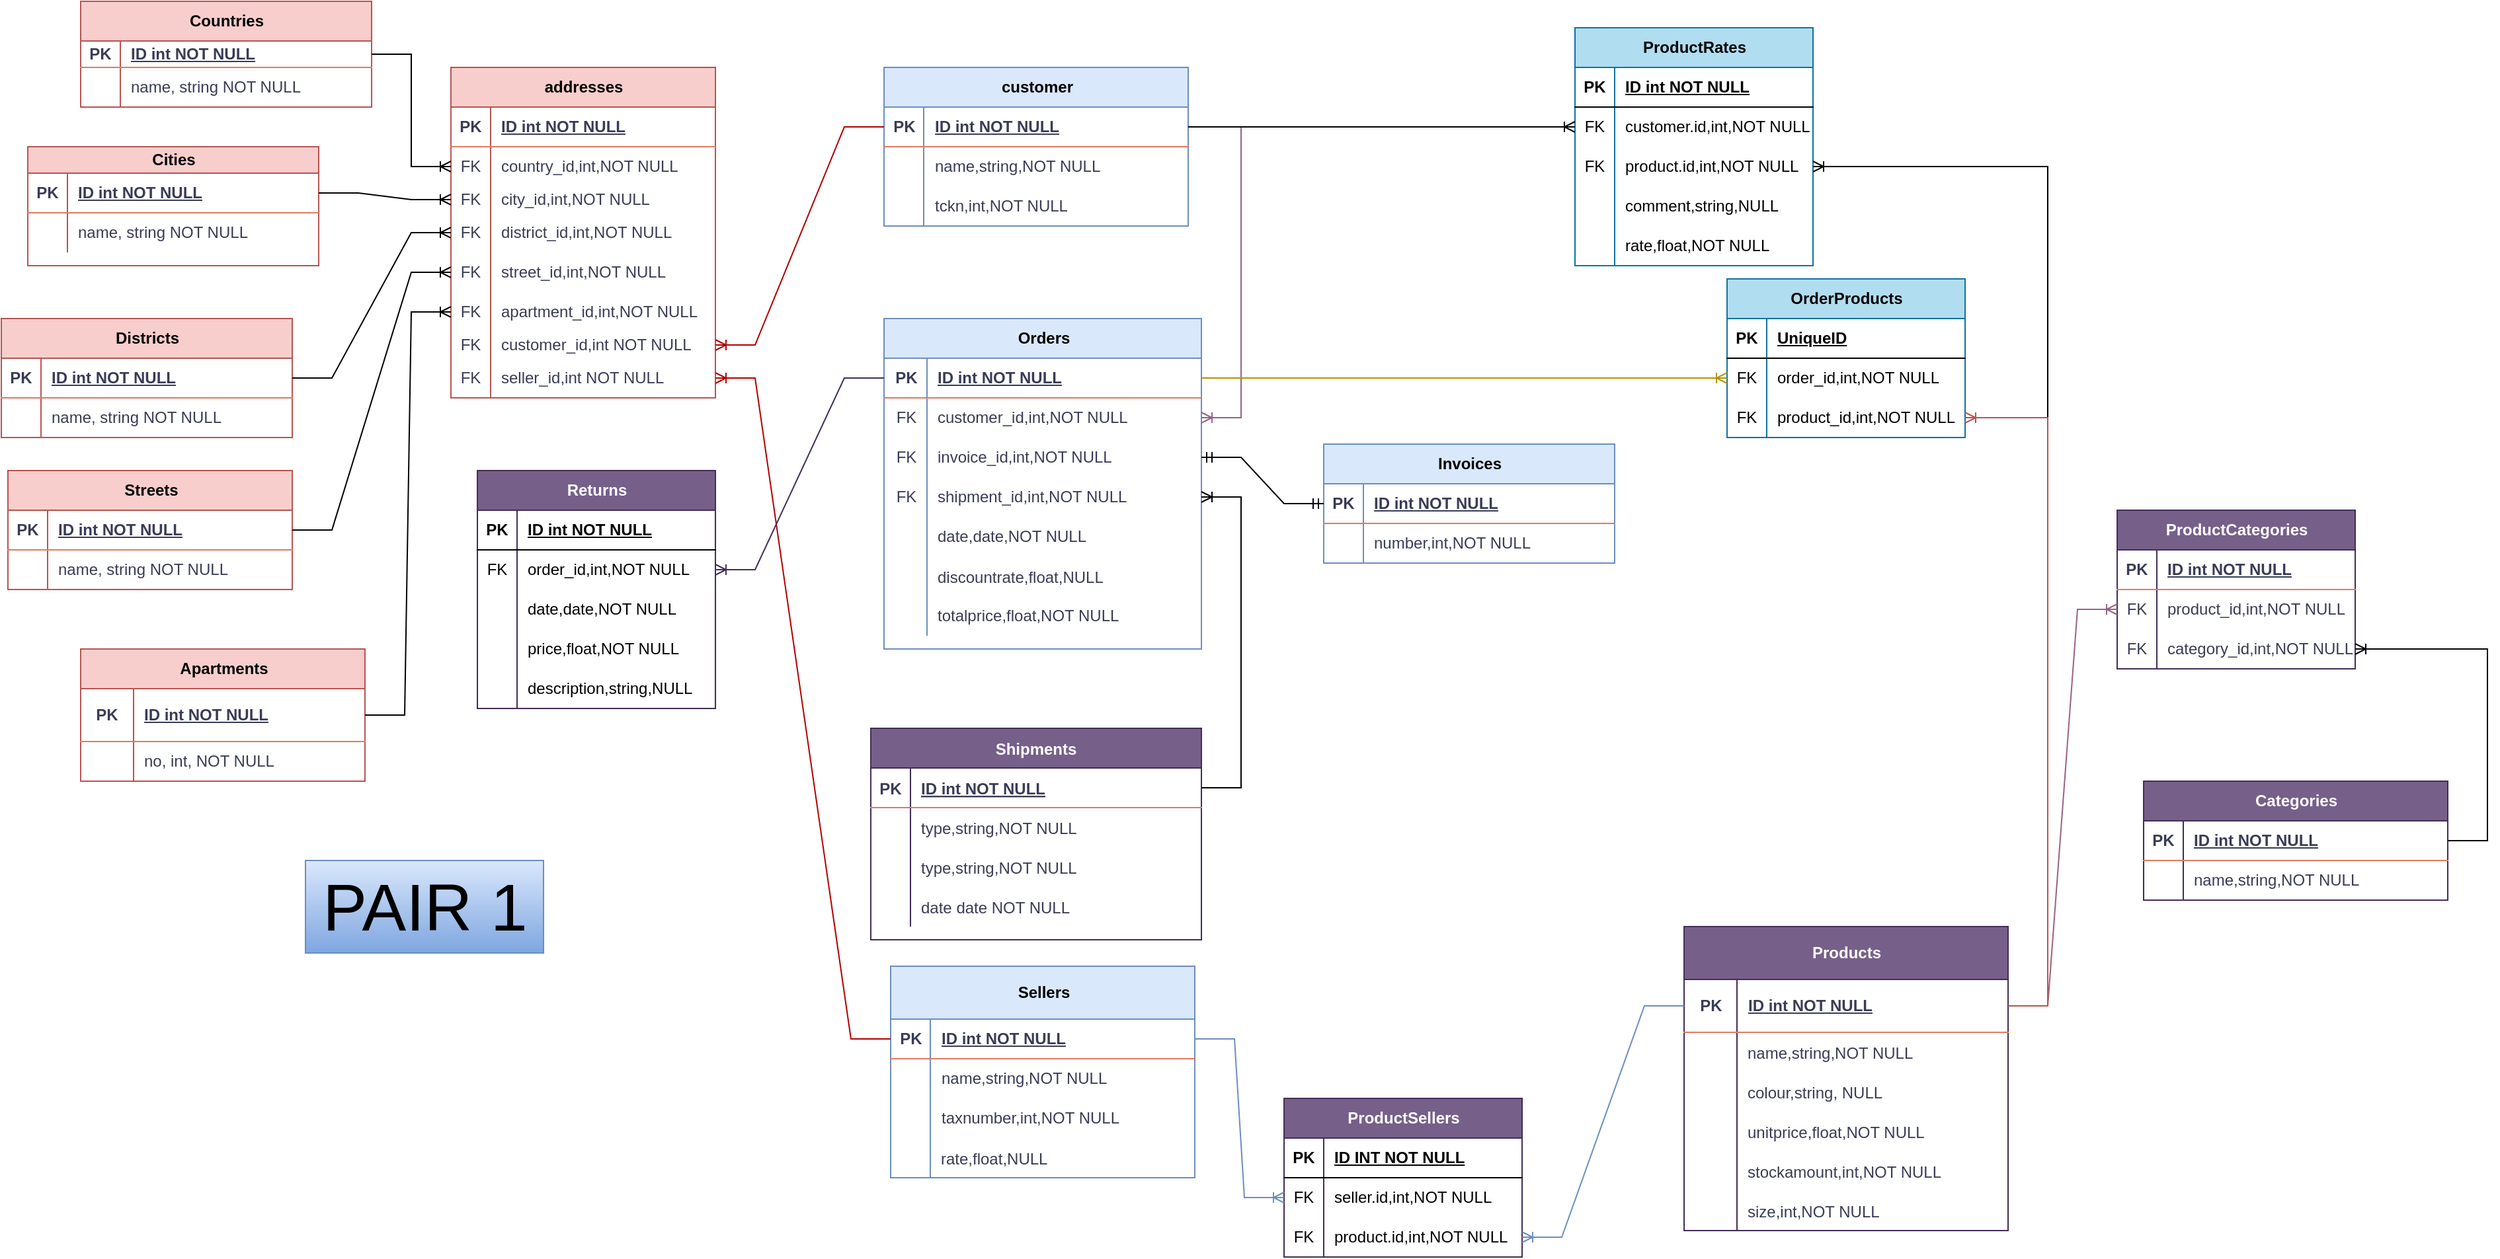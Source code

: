 <mxfile version="21.1.7" type="github">
  <diagram id="R2lEEEUBdFMjLlhIrx00" name="Page-1">
    <mxGraphModel dx="1733" dy="2057" grid="1" gridSize="10" guides="1" tooltips="1" connect="1" arrows="1" fold="1" page="1" pageScale="1" pageWidth="850" pageHeight="1100" math="0" shadow="0" extFonts="Permanent Marker^https://fonts.googleapis.com/css?family=Permanent+Marker">
      <root>
        <mxCell id="0" />
        <mxCell id="1" parent="0" />
        <mxCell id="C-vyLk0tnHw3VtMMgP7b-13" value="Shipments" style="shape=table;startSize=30;container=1;collapsible=1;childLayout=tableLayout;fixedRows=1;rowLines=0;fontStyle=1;align=center;resizeLast=1;labelBackgroundColor=none;fillColor=#76608a;strokeColor=#432D57;fontColor=#ffffff;" parent="1" vertex="1">
          <mxGeometry x="707.5" y="500" width="250" height="160" as="geometry" />
        </mxCell>
        <mxCell id="C-vyLk0tnHw3VtMMgP7b-14" value="" style="shape=partialRectangle;collapsible=0;dropTarget=0;pointerEvents=0;fillColor=none;points=[[0,0.5],[1,0.5]];portConstraint=eastwest;top=0;left=0;right=0;bottom=1;labelBackgroundColor=none;strokeColor=#E07A5F;fontColor=#393C56;" parent="C-vyLk0tnHw3VtMMgP7b-13" vertex="1">
          <mxGeometry y="30" width="250" height="30" as="geometry" />
        </mxCell>
        <mxCell id="C-vyLk0tnHw3VtMMgP7b-15" value="PK" style="shape=partialRectangle;overflow=hidden;connectable=0;fillColor=none;top=0;left=0;bottom=0;right=0;fontStyle=1;labelBackgroundColor=none;strokeColor=#E07A5F;fontColor=#393C56;" parent="C-vyLk0tnHw3VtMMgP7b-14" vertex="1">
          <mxGeometry width="30" height="30" as="geometry">
            <mxRectangle width="30" height="30" as="alternateBounds" />
          </mxGeometry>
        </mxCell>
        <mxCell id="C-vyLk0tnHw3VtMMgP7b-16" value="ID int NOT NULL" style="shape=partialRectangle;overflow=hidden;connectable=0;fillColor=none;top=0;left=0;bottom=0;right=0;align=left;spacingLeft=6;fontStyle=5;labelBackgroundColor=none;strokeColor=#E07A5F;fontColor=#393C56;" parent="C-vyLk0tnHw3VtMMgP7b-14" vertex="1">
          <mxGeometry x="30" width="220" height="30" as="geometry">
            <mxRectangle width="220" height="30" as="alternateBounds" />
          </mxGeometry>
        </mxCell>
        <mxCell id="C-vyLk0tnHw3VtMMgP7b-17" value="" style="shape=partialRectangle;collapsible=0;dropTarget=0;pointerEvents=0;fillColor=none;points=[[0,0.5],[1,0.5]];portConstraint=eastwest;top=0;left=0;right=0;bottom=0;labelBackgroundColor=none;strokeColor=#E07A5F;fontColor=#393C56;" parent="C-vyLk0tnHw3VtMMgP7b-13" vertex="1">
          <mxGeometry y="60" width="250" height="30" as="geometry" />
        </mxCell>
        <mxCell id="C-vyLk0tnHw3VtMMgP7b-18" value="" style="shape=partialRectangle;overflow=hidden;connectable=0;fillColor=none;top=0;left=0;bottom=0;right=0;labelBackgroundColor=none;strokeColor=#E07A5F;fontColor=#393C56;" parent="C-vyLk0tnHw3VtMMgP7b-17" vertex="1">
          <mxGeometry width="30" height="30" as="geometry">
            <mxRectangle width="30" height="30" as="alternateBounds" />
          </mxGeometry>
        </mxCell>
        <mxCell id="C-vyLk0tnHw3VtMMgP7b-19" value="type,string,NOT NULL" style="shape=partialRectangle;overflow=hidden;connectable=0;fillColor=none;top=0;left=0;bottom=0;right=0;align=left;spacingLeft=6;labelBackgroundColor=none;strokeColor=#E07A5F;fontColor=#393C56;" parent="C-vyLk0tnHw3VtMMgP7b-17" vertex="1">
          <mxGeometry x="30" width="220" height="30" as="geometry">
            <mxRectangle width="220" height="30" as="alternateBounds" />
          </mxGeometry>
        </mxCell>
        <mxCell id="WpxzCltvuIivZcHfWauO-1" value="" style="shape=partialRectangle;collapsible=0;dropTarget=0;pointerEvents=0;fillColor=none;points=[[0,0.5],[1,0.5]];portConstraint=eastwest;top=0;left=0;right=0;bottom=0;labelBackgroundColor=none;strokeColor=#E07A5F;fontColor=#393C56;" parent="C-vyLk0tnHw3VtMMgP7b-13" vertex="1">
          <mxGeometry y="90" width="250" height="30" as="geometry" />
        </mxCell>
        <mxCell id="WpxzCltvuIivZcHfWauO-2" value="" style="shape=partialRectangle;overflow=hidden;connectable=0;fillColor=none;top=0;left=0;bottom=0;right=0;labelBackgroundColor=none;strokeColor=#E07A5F;fontColor=#393C56;" parent="WpxzCltvuIivZcHfWauO-1" vertex="1">
          <mxGeometry width="30" height="30" as="geometry">
            <mxRectangle width="30" height="30" as="alternateBounds" />
          </mxGeometry>
        </mxCell>
        <mxCell id="WpxzCltvuIivZcHfWauO-3" value="type,string,NOT NULL" style="shape=partialRectangle;overflow=hidden;connectable=0;fillColor=none;top=0;left=0;bottom=0;right=0;align=left;spacingLeft=6;labelBackgroundColor=none;strokeColor=#E07A5F;fontColor=#393C56;" parent="WpxzCltvuIivZcHfWauO-1" vertex="1">
          <mxGeometry x="30" width="220" height="30" as="geometry">
            <mxRectangle width="220" height="30" as="alternateBounds" />
          </mxGeometry>
        </mxCell>
        <mxCell id="C-vyLk0tnHw3VtMMgP7b-20" value="" style="shape=partialRectangle;collapsible=0;dropTarget=0;pointerEvents=0;fillColor=none;points=[[0,0.5],[1,0.5]];portConstraint=eastwest;top=0;left=0;right=0;bottom=0;labelBackgroundColor=none;strokeColor=#E07A5F;fontColor=#393C56;" parent="C-vyLk0tnHw3VtMMgP7b-13" vertex="1">
          <mxGeometry y="120" width="250" height="30" as="geometry" />
        </mxCell>
        <mxCell id="C-vyLk0tnHw3VtMMgP7b-21" value="" style="shape=partialRectangle;overflow=hidden;connectable=0;fillColor=none;top=0;left=0;bottom=0;right=0;labelBackgroundColor=none;strokeColor=#E07A5F;fontColor=#393C56;" parent="C-vyLk0tnHw3VtMMgP7b-20" vertex="1">
          <mxGeometry width="30" height="30" as="geometry">
            <mxRectangle width="30" height="30" as="alternateBounds" />
          </mxGeometry>
        </mxCell>
        <mxCell id="C-vyLk0tnHw3VtMMgP7b-22" value="date date NOT NULL" style="shape=partialRectangle;overflow=hidden;connectable=0;fillColor=none;top=0;left=0;bottom=0;right=0;align=left;spacingLeft=6;labelBackgroundColor=none;strokeColor=#E07A5F;fontColor=#393C56;" parent="C-vyLk0tnHw3VtMMgP7b-20" vertex="1">
          <mxGeometry x="30" width="220" height="30" as="geometry">
            <mxRectangle width="220" height="30" as="alternateBounds" />
          </mxGeometry>
        </mxCell>
        <mxCell id="cUfDCcywBEeF0KOsG4Uc-18" value="Categories" style="shape=table;startSize=30;container=1;collapsible=1;childLayout=tableLayout;fixedRows=1;rowLines=0;fontStyle=1;align=center;resizeLast=1;html=1;labelBackgroundColor=none;fillColor=#76608a;strokeColor=#432D57;fontColor=#ffffff;" parent="1" vertex="1">
          <mxGeometry x="1670" y="540" width="230" height="90" as="geometry" />
        </mxCell>
        <mxCell id="cUfDCcywBEeF0KOsG4Uc-19" value="" style="shape=tableRow;horizontal=0;startSize=0;swimlaneHead=0;swimlaneBody=0;fillColor=none;collapsible=0;dropTarget=0;points=[[0,0.5],[1,0.5]];portConstraint=eastwest;top=0;left=0;right=0;bottom=1;labelBackgroundColor=none;strokeColor=#E07A5F;fontColor=#393C56;" parent="cUfDCcywBEeF0KOsG4Uc-18" vertex="1">
          <mxGeometry y="30" width="230" height="30" as="geometry" />
        </mxCell>
        <mxCell id="cUfDCcywBEeF0KOsG4Uc-20" value="PK" style="shape=partialRectangle;connectable=0;fillColor=none;top=0;left=0;bottom=0;right=0;fontStyle=1;overflow=hidden;whiteSpace=wrap;html=1;labelBackgroundColor=none;strokeColor=#E07A5F;fontColor=#393C56;" parent="cUfDCcywBEeF0KOsG4Uc-19" vertex="1">
          <mxGeometry width="30" height="30" as="geometry">
            <mxRectangle width="30" height="30" as="alternateBounds" />
          </mxGeometry>
        </mxCell>
        <mxCell id="cUfDCcywBEeF0KOsG4Uc-21" value="ID int NOT NULL" style="shape=partialRectangle;connectable=0;fillColor=none;top=0;left=0;bottom=0;right=0;align=left;spacingLeft=6;fontStyle=5;overflow=hidden;whiteSpace=wrap;html=1;labelBackgroundColor=none;strokeColor=#E07A5F;fontColor=#393C56;" parent="cUfDCcywBEeF0KOsG4Uc-19" vertex="1">
          <mxGeometry x="30" width="200" height="30" as="geometry">
            <mxRectangle width="200" height="30" as="alternateBounds" />
          </mxGeometry>
        </mxCell>
        <mxCell id="cUfDCcywBEeF0KOsG4Uc-22" value="" style="shape=tableRow;horizontal=0;startSize=0;swimlaneHead=0;swimlaneBody=0;fillColor=none;collapsible=0;dropTarget=0;points=[[0,0.5],[1,0.5]];portConstraint=eastwest;top=0;left=0;right=0;bottom=0;labelBackgroundColor=none;strokeColor=#E07A5F;fontColor=#393C56;" parent="cUfDCcywBEeF0KOsG4Uc-18" vertex="1">
          <mxGeometry y="60" width="230" height="30" as="geometry" />
        </mxCell>
        <mxCell id="cUfDCcywBEeF0KOsG4Uc-23" value="" style="shape=partialRectangle;connectable=0;fillColor=none;top=0;left=0;bottom=0;right=0;editable=1;overflow=hidden;whiteSpace=wrap;html=1;labelBackgroundColor=none;strokeColor=#E07A5F;fontColor=#393C56;" parent="cUfDCcywBEeF0KOsG4Uc-22" vertex="1">
          <mxGeometry width="30" height="30" as="geometry">
            <mxRectangle width="30" height="30" as="alternateBounds" />
          </mxGeometry>
        </mxCell>
        <mxCell id="cUfDCcywBEeF0KOsG4Uc-24" value="name,string,NOT NULL" style="shape=partialRectangle;connectable=0;fillColor=none;top=0;left=0;bottom=0;right=0;align=left;spacingLeft=6;overflow=hidden;whiteSpace=wrap;html=1;labelBackgroundColor=none;strokeColor=#E07A5F;fontColor=#393C56;" parent="cUfDCcywBEeF0KOsG4Uc-22" vertex="1">
          <mxGeometry x="30" width="200" height="30" as="geometry">
            <mxRectangle width="200" height="30" as="alternateBounds" />
          </mxGeometry>
        </mxCell>
        <mxCell id="cUfDCcywBEeF0KOsG4Uc-44" value="addresses" style="shape=table;startSize=30;container=1;collapsible=1;childLayout=tableLayout;fixedRows=1;rowLines=0;fontStyle=1;align=center;resizeLast=1;html=1;fillColor=#f8cecc;strokeColor=#b85450;labelBackgroundColor=none;" parent="1" vertex="1">
          <mxGeometry x="390" width="200" height="250" as="geometry" />
        </mxCell>
        <mxCell id="cUfDCcywBEeF0KOsG4Uc-45" value="" style="shape=tableRow;horizontal=0;startSize=0;swimlaneHead=0;swimlaneBody=0;fillColor=none;collapsible=0;dropTarget=0;points=[[0,0.5],[1,0.5]];portConstraint=eastwest;top=0;left=0;right=0;bottom=1;labelBackgroundColor=none;strokeColor=#E07A5F;fontColor=#393C56;" parent="cUfDCcywBEeF0KOsG4Uc-44" vertex="1">
          <mxGeometry y="30" width="200" height="30" as="geometry" />
        </mxCell>
        <mxCell id="cUfDCcywBEeF0KOsG4Uc-46" value="PK" style="shape=partialRectangle;connectable=0;fillColor=none;top=0;left=0;bottom=0;right=0;fontStyle=1;overflow=hidden;whiteSpace=wrap;html=1;labelBackgroundColor=none;strokeColor=#E07A5F;fontColor=#393C56;" parent="cUfDCcywBEeF0KOsG4Uc-45" vertex="1">
          <mxGeometry width="30" height="30" as="geometry">
            <mxRectangle width="30" height="30" as="alternateBounds" />
          </mxGeometry>
        </mxCell>
        <mxCell id="cUfDCcywBEeF0KOsG4Uc-47" value="ID int NOT NULL" style="shape=partialRectangle;connectable=0;fillColor=none;top=0;left=0;bottom=0;right=0;align=left;spacingLeft=6;fontStyle=5;overflow=hidden;whiteSpace=wrap;html=1;labelBackgroundColor=none;strokeColor=#E07A5F;fontColor=#393C56;" parent="cUfDCcywBEeF0KOsG4Uc-45" vertex="1">
          <mxGeometry x="30" width="170" height="30" as="geometry">
            <mxRectangle width="170" height="30" as="alternateBounds" />
          </mxGeometry>
        </mxCell>
        <mxCell id="cUfDCcywBEeF0KOsG4Uc-290" value="" style="shape=tableRow;horizontal=0;startSize=0;swimlaneHead=0;swimlaneBody=0;fillColor=none;collapsible=0;dropTarget=0;points=[[0,0.5],[1,0.5]];portConstraint=eastwest;top=0;left=0;right=0;bottom=0;labelBackgroundColor=none;strokeColor=#E07A5F;fontColor=#393C56;" parent="cUfDCcywBEeF0KOsG4Uc-44" vertex="1">
          <mxGeometry y="60" width="200" height="30" as="geometry" />
        </mxCell>
        <mxCell id="cUfDCcywBEeF0KOsG4Uc-291" value="FK" style="shape=partialRectangle;connectable=0;fillColor=none;top=0;left=0;bottom=0;right=0;fontStyle=0;overflow=hidden;whiteSpace=wrap;html=1;labelBackgroundColor=none;strokeColor=#E07A5F;fontColor=#393C56;" parent="cUfDCcywBEeF0KOsG4Uc-290" vertex="1">
          <mxGeometry width="30" height="30" as="geometry">
            <mxRectangle width="30" height="30" as="alternateBounds" />
          </mxGeometry>
        </mxCell>
        <mxCell id="cUfDCcywBEeF0KOsG4Uc-292" value="country_id,int,NOT NULL" style="shape=partialRectangle;connectable=0;fillColor=none;top=0;left=0;bottom=0;right=0;align=left;spacingLeft=6;fontStyle=0;overflow=hidden;whiteSpace=wrap;html=1;labelBackgroundColor=none;strokeColor=#E07A5F;fontColor=#393C56;" parent="cUfDCcywBEeF0KOsG4Uc-290" vertex="1">
          <mxGeometry x="30" width="170" height="30" as="geometry">
            <mxRectangle width="170" height="30" as="alternateBounds" />
          </mxGeometry>
        </mxCell>
        <mxCell id="cUfDCcywBEeF0KOsG4Uc-282" value="" style="shape=tableRow;horizontal=0;startSize=0;swimlaneHead=0;swimlaneBody=0;fillColor=none;collapsible=0;dropTarget=0;points=[[0,0.5],[1,0.5]];portConstraint=eastwest;top=0;left=0;right=0;bottom=0;labelBackgroundColor=none;strokeColor=#E07A5F;fontColor=#393C56;" parent="cUfDCcywBEeF0KOsG4Uc-44" vertex="1">
          <mxGeometry y="90" width="200" height="20" as="geometry" />
        </mxCell>
        <mxCell id="cUfDCcywBEeF0KOsG4Uc-283" value="FK" style="shape=partialRectangle;connectable=0;fillColor=none;top=0;left=0;bottom=0;right=0;fontStyle=0;overflow=hidden;whiteSpace=wrap;html=1;labelBackgroundColor=none;strokeColor=#E07A5F;fontColor=#393C56;" parent="cUfDCcywBEeF0KOsG4Uc-282" vertex="1">
          <mxGeometry width="30" height="20" as="geometry">
            <mxRectangle width="30" height="20" as="alternateBounds" />
          </mxGeometry>
        </mxCell>
        <mxCell id="cUfDCcywBEeF0KOsG4Uc-284" value="city_id,int,NOT NULL" style="shape=partialRectangle;connectable=0;fillColor=none;top=0;left=0;bottom=0;right=0;align=left;spacingLeft=6;fontStyle=0;overflow=hidden;whiteSpace=wrap;html=1;labelBackgroundColor=none;strokeColor=#E07A5F;fontColor=#393C56;" parent="cUfDCcywBEeF0KOsG4Uc-282" vertex="1">
          <mxGeometry x="30" width="170" height="20" as="geometry">
            <mxRectangle width="170" height="20" as="alternateBounds" />
          </mxGeometry>
        </mxCell>
        <mxCell id="cUfDCcywBEeF0KOsG4Uc-298" value="" style="shape=tableRow;horizontal=0;startSize=0;swimlaneHead=0;swimlaneBody=0;fillColor=none;collapsible=0;dropTarget=0;points=[[0,0.5],[1,0.5]];portConstraint=eastwest;top=0;left=0;right=0;bottom=0;labelBackgroundColor=none;strokeColor=#E07A5F;fontColor=#393C56;" parent="cUfDCcywBEeF0KOsG4Uc-44" vertex="1">
          <mxGeometry y="110" width="200" height="30" as="geometry" />
        </mxCell>
        <mxCell id="cUfDCcywBEeF0KOsG4Uc-299" value="FK" style="shape=partialRectangle;connectable=0;fillColor=none;top=0;left=0;bottom=0;right=0;fontStyle=0;overflow=hidden;whiteSpace=wrap;html=1;labelBackgroundColor=none;strokeColor=#E07A5F;fontColor=#393C56;" parent="cUfDCcywBEeF0KOsG4Uc-298" vertex="1">
          <mxGeometry width="30" height="30" as="geometry">
            <mxRectangle width="30" height="30" as="alternateBounds" />
          </mxGeometry>
        </mxCell>
        <mxCell id="cUfDCcywBEeF0KOsG4Uc-300" value="district_id,int,NOT NULL" style="shape=partialRectangle;connectable=0;fillColor=none;top=0;left=0;bottom=0;right=0;align=left;spacingLeft=6;fontStyle=0;overflow=hidden;whiteSpace=wrap;html=1;labelBackgroundColor=none;strokeColor=#E07A5F;fontColor=#393C56;" parent="cUfDCcywBEeF0KOsG4Uc-298" vertex="1">
          <mxGeometry x="30" width="170" height="30" as="geometry">
            <mxRectangle width="170" height="30" as="alternateBounds" />
          </mxGeometry>
        </mxCell>
        <mxCell id="WpxzCltvuIivZcHfWauO-50" value="" style="shape=tableRow;horizontal=0;startSize=0;swimlaneHead=0;swimlaneBody=0;fillColor=none;collapsible=0;dropTarget=0;points=[[0,0.5],[1,0.5]];portConstraint=eastwest;top=0;left=0;right=0;bottom=0;labelBackgroundColor=none;strokeColor=#E07A5F;fontColor=#393C56;" parent="cUfDCcywBEeF0KOsG4Uc-44" vertex="1">
          <mxGeometry y="140" width="200" height="30" as="geometry" />
        </mxCell>
        <mxCell id="WpxzCltvuIivZcHfWauO-51" value="FK" style="shape=partialRectangle;connectable=0;fillColor=none;top=0;left=0;bottom=0;right=0;fontStyle=0;overflow=hidden;whiteSpace=wrap;html=1;labelBackgroundColor=none;strokeColor=#E07A5F;fontColor=#393C56;" parent="WpxzCltvuIivZcHfWauO-50" vertex="1">
          <mxGeometry width="30" height="30" as="geometry">
            <mxRectangle width="30" height="30" as="alternateBounds" />
          </mxGeometry>
        </mxCell>
        <mxCell id="WpxzCltvuIivZcHfWauO-52" value="street_id,int,NOT NULL" style="shape=partialRectangle;connectable=0;fillColor=none;top=0;left=0;bottom=0;right=0;align=left;spacingLeft=6;fontStyle=0;overflow=hidden;whiteSpace=wrap;html=1;labelBackgroundColor=none;strokeColor=#E07A5F;fontColor=#393C56;" parent="WpxzCltvuIivZcHfWauO-50" vertex="1">
          <mxGeometry x="30" width="170" height="30" as="geometry">
            <mxRectangle width="170" height="30" as="alternateBounds" />
          </mxGeometry>
        </mxCell>
        <mxCell id="cUfDCcywBEeF0KOsG4Uc-286" value="" style="shape=tableRow;horizontal=0;startSize=0;swimlaneHead=0;swimlaneBody=0;fillColor=none;collapsible=0;dropTarget=0;points=[[0,0.5],[1,0.5]];portConstraint=eastwest;top=0;left=0;right=0;bottom=0;labelBackgroundColor=none;strokeColor=#E07A5F;fontColor=#393C56;" parent="cUfDCcywBEeF0KOsG4Uc-44" vertex="1">
          <mxGeometry y="170" width="200" height="30" as="geometry" />
        </mxCell>
        <mxCell id="cUfDCcywBEeF0KOsG4Uc-287" value="FK" style="shape=partialRectangle;connectable=0;fillColor=none;top=0;left=0;bottom=0;right=0;fontStyle=0;overflow=hidden;whiteSpace=wrap;html=1;labelBackgroundColor=none;strokeColor=#E07A5F;fontColor=#393C56;" parent="cUfDCcywBEeF0KOsG4Uc-286" vertex="1">
          <mxGeometry width="30" height="30" as="geometry">
            <mxRectangle width="30" height="30" as="alternateBounds" />
          </mxGeometry>
        </mxCell>
        <mxCell id="cUfDCcywBEeF0KOsG4Uc-288" value="apartment_id,int,NOT NULL" style="shape=partialRectangle;connectable=0;fillColor=none;top=0;left=0;bottom=0;right=0;align=left;spacingLeft=6;fontStyle=0;overflow=hidden;whiteSpace=wrap;html=1;labelBackgroundColor=none;strokeColor=#E07A5F;fontColor=#393C56;" parent="cUfDCcywBEeF0KOsG4Uc-286" vertex="1">
          <mxGeometry x="30" width="170" height="30" as="geometry">
            <mxRectangle width="170" height="30" as="alternateBounds" />
          </mxGeometry>
        </mxCell>
        <mxCell id="cUfDCcywBEeF0KOsG4Uc-369" value="" style="shape=tableRow;horizontal=0;startSize=0;swimlaneHead=0;swimlaneBody=0;fillColor=none;collapsible=0;dropTarget=0;points=[[0,0.5],[1,0.5]];portConstraint=eastwest;top=0;left=0;right=0;bottom=0;labelBackgroundColor=none;strokeColor=#E07A5F;fontColor=#393C56;" parent="cUfDCcywBEeF0KOsG4Uc-44" vertex="1">
          <mxGeometry y="200" width="200" height="20" as="geometry" />
        </mxCell>
        <mxCell id="cUfDCcywBEeF0KOsG4Uc-370" value="FK" style="shape=partialRectangle;connectable=0;fillColor=none;top=0;left=0;bottom=0;right=0;fontStyle=0;overflow=hidden;whiteSpace=wrap;html=1;labelBackgroundColor=none;strokeColor=#E07A5F;fontColor=#393C56;" parent="cUfDCcywBEeF0KOsG4Uc-369" vertex="1">
          <mxGeometry width="30" height="20" as="geometry">
            <mxRectangle width="30" height="20" as="alternateBounds" />
          </mxGeometry>
        </mxCell>
        <mxCell id="cUfDCcywBEeF0KOsG4Uc-371" value="customer_id,int NOT NULL" style="shape=partialRectangle;connectable=0;fillColor=none;top=0;left=0;bottom=0;right=0;align=left;spacingLeft=6;fontStyle=0;overflow=hidden;whiteSpace=wrap;html=1;labelBackgroundColor=none;strokeColor=#E07A5F;fontColor=#393C56;" parent="cUfDCcywBEeF0KOsG4Uc-369" vertex="1">
          <mxGeometry x="30" width="170" height="20" as="geometry">
            <mxRectangle width="170" height="20" as="alternateBounds" />
          </mxGeometry>
        </mxCell>
        <mxCell id="cUfDCcywBEeF0KOsG4Uc-373" value="" style="shape=tableRow;horizontal=0;startSize=0;swimlaneHead=0;swimlaneBody=0;fillColor=none;collapsible=0;dropTarget=0;points=[[0,0.5],[1,0.5]];portConstraint=eastwest;top=0;left=0;right=0;bottom=0;labelBackgroundColor=none;strokeColor=#E07A5F;fontColor=#393C56;" parent="cUfDCcywBEeF0KOsG4Uc-44" vertex="1">
          <mxGeometry y="220" width="200" height="30" as="geometry" />
        </mxCell>
        <mxCell id="cUfDCcywBEeF0KOsG4Uc-374" value="FK" style="shape=partialRectangle;connectable=0;fillColor=none;top=0;left=0;bottom=0;right=0;fontStyle=0;overflow=hidden;whiteSpace=wrap;html=1;labelBackgroundColor=none;strokeColor=#E07A5F;fontColor=#393C56;" parent="cUfDCcywBEeF0KOsG4Uc-373" vertex="1">
          <mxGeometry width="30" height="30" as="geometry">
            <mxRectangle width="30" height="30" as="alternateBounds" />
          </mxGeometry>
        </mxCell>
        <mxCell id="cUfDCcywBEeF0KOsG4Uc-375" value="seller_id,int NOT NULL" style="shape=partialRectangle;connectable=0;fillColor=none;top=0;left=0;bottom=0;right=0;align=left;spacingLeft=6;fontStyle=0;overflow=hidden;whiteSpace=wrap;html=1;labelBackgroundColor=none;strokeColor=#E07A5F;fontColor=#393C56;" parent="cUfDCcywBEeF0KOsG4Uc-373" vertex="1">
          <mxGeometry x="30" width="170" height="30" as="geometry">
            <mxRectangle width="170" height="30" as="alternateBounds" />
          </mxGeometry>
        </mxCell>
        <mxCell id="cUfDCcywBEeF0KOsG4Uc-83" value="Products" style="shape=table;startSize=40;container=1;collapsible=1;childLayout=tableLayout;fixedRows=1;rowLines=0;fontStyle=1;align=center;resizeLast=1;html=1;labelBackgroundColor=none;fillColor=#76608a;strokeColor=#432D57;fontColor=#ffffff;" parent="1" vertex="1">
          <mxGeometry x="1322.5" y="650" width="245" height="230" as="geometry" />
        </mxCell>
        <mxCell id="cUfDCcywBEeF0KOsG4Uc-84" value="" style="shape=tableRow;horizontal=0;startSize=0;swimlaneHead=0;swimlaneBody=0;fillColor=none;collapsible=0;dropTarget=0;points=[[0,0.5],[1,0.5]];portConstraint=eastwest;top=0;left=0;right=0;bottom=1;labelBackgroundColor=none;strokeColor=#E07A5F;fontColor=#393C56;" parent="cUfDCcywBEeF0KOsG4Uc-83" vertex="1">
          <mxGeometry y="40" width="245" height="40" as="geometry" />
        </mxCell>
        <mxCell id="cUfDCcywBEeF0KOsG4Uc-85" value="PK" style="shape=partialRectangle;connectable=0;fillColor=none;top=0;left=0;bottom=0;right=0;fontStyle=1;overflow=hidden;whiteSpace=wrap;html=1;labelBackgroundColor=none;strokeColor=#E07A5F;fontColor=#393C56;" parent="cUfDCcywBEeF0KOsG4Uc-84" vertex="1">
          <mxGeometry width="40" height="40" as="geometry">
            <mxRectangle width="40" height="40" as="alternateBounds" />
          </mxGeometry>
        </mxCell>
        <mxCell id="cUfDCcywBEeF0KOsG4Uc-86" value="ID int NOT NULL" style="shape=partialRectangle;connectable=0;fillColor=none;top=0;left=0;bottom=0;right=0;align=left;spacingLeft=6;fontStyle=5;overflow=hidden;whiteSpace=wrap;html=1;labelBackgroundColor=none;strokeColor=#E07A5F;fontColor=#393C56;" parent="cUfDCcywBEeF0KOsG4Uc-84" vertex="1">
          <mxGeometry x="40" width="205" height="40" as="geometry">
            <mxRectangle width="205" height="40" as="alternateBounds" />
          </mxGeometry>
        </mxCell>
        <mxCell id="cUfDCcywBEeF0KOsG4Uc-392" value="" style="shape=tableRow;horizontal=0;startSize=0;swimlaneHead=0;swimlaneBody=0;fillColor=none;collapsible=0;dropTarget=0;points=[[0,0.5],[1,0.5]];portConstraint=eastwest;top=0;left=0;right=0;bottom=0;labelBackgroundColor=none;strokeColor=#E07A5F;fontColor=#393C56;" parent="cUfDCcywBEeF0KOsG4Uc-83" vertex="1">
          <mxGeometry y="80" width="245" height="30" as="geometry" />
        </mxCell>
        <mxCell id="cUfDCcywBEeF0KOsG4Uc-393" value="" style="shape=partialRectangle;connectable=0;fillColor=none;top=0;left=0;bottom=0;right=0;editable=1;overflow=hidden;labelBackgroundColor=none;strokeColor=#E07A5F;fontColor=#393C56;" parent="cUfDCcywBEeF0KOsG4Uc-392" vertex="1">
          <mxGeometry width="40" height="30" as="geometry">
            <mxRectangle width="40" height="30" as="alternateBounds" />
          </mxGeometry>
        </mxCell>
        <mxCell id="cUfDCcywBEeF0KOsG4Uc-394" value="name,string,NOT NULL" style="shape=partialRectangle;connectable=0;fillColor=none;top=0;left=0;bottom=0;right=0;align=left;spacingLeft=6;overflow=hidden;labelBackgroundColor=none;strokeColor=#E07A5F;fontColor=#393C56;" parent="cUfDCcywBEeF0KOsG4Uc-392" vertex="1">
          <mxGeometry x="40" width="205" height="30" as="geometry">
            <mxRectangle width="205" height="30" as="alternateBounds" />
          </mxGeometry>
        </mxCell>
        <mxCell id="cUfDCcywBEeF0KOsG4Uc-400" value="" style="shape=tableRow;horizontal=0;startSize=0;swimlaneHead=0;swimlaneBody=0;fillColor=none;collapsible=0;dropTarget=0;points=[[0,0.5],[1,0.5]];portConstraint=eastwest;top=0;left=0;right=0;bottom=0;labelBackgroundColor=none;strokeColor=#E07A5F;fontColor=#393C56;" parent="cUfDCcywBEeF0KOsG4Uc-83" vertex="1">
          <mxGeometry y="110" width="245" height="30" as="geometry" />
        </mxCell>
        <mxCell id="cUfDCcywBEeF0KOsG4Uc-401" value="" style="shape=partialRectangle;connectable=0;fillColor=none;top=0;left=0;bottom=0;right=0;editable=1;overflow=hidden;labelBackgroundColor=none;strokeColor=#E07A5F;fontColor=#393C56;" parent="cUfDCcywBEeF0KOsG4Uc-400" vertex="1">
          <mxGeometry width="40" height="30" as="geometry">
            <mxRectangle width="40" height="30" as="alternateBounds" />
          </mxGeometry>
        </mxCell>
        <mxCell id="cUfDCcywBEeF0KOsG4Uc-402" value="colour,string, NULL" style="shape=partialRectangle;connectable=0;fillColor=none;top=0;left=0;bottom=0;right=0;align=left;spacingLeft=6;overflow=hidden;labelBackgroundColor=none;strokeColor=#E07A5F;fontColor=#393C56;" parent="cUfDCcywBEeF0KOsG4Uc-400" vertex="1">
          <mxGeometry x="40" width="205" height="30" as="geometry">
            <mxRectangle width="205" height="30" as="alternateBounds" />
          </mxGeometry>
        </mxCell>
        <mxCell id="cUfDCcywBEeF0KOsG4Uc-404" value="" style="shape=tableRow;horizontal=0;startSize=0;swimlaneHead=0;swimlaneBody=0;fillColor=none;collapsible=0;dropTarget=0;points=[[0,0.5],[1,0.5]];portConstraint=eastwest;top=0;left=0;right=0;bottom=0;labelBackgroundColor=none;strokeColor=#E07A5F;fontColor=#393C56;" parent="cUfDCcywBEeF0KOsG4Uc-83" vertex="1">
          <mxGeometry y="140" width="245" height="30" as="geometry" />
        </mxCell>
        <mxCell id="cUfDCcywBEeF0KOsG4Uc-405" value="" style="shape=partialRectangle;connectable=0;fillColor=none;top=0;left=0;bottom=0;right=0;editable=1;overflow=hidden;labelBackgroundColor=none;strokeColor=#E07A5F;fontColor=#393C56;" parent="cUfDCcywBEeF0KOsG4Uc-404" vertex="1">
          <mxGeometry width="40" height="30" as="geometry">
            <mxRectangle width="40" height="30" as="alternateBounds" />
          </mxGeometry>
        </mxCell>
        <mxCell id="cUfDCcywBEeF0KOsG4Uc-406" value="unitprice,float,NOT NULL" style="shape=partialRectangle;connectable=0;fillColor=none;top=0;left=0;bottom=0;right=0;align=left;spacingLeft=6;overflow=hidden;labelBackgroundColor=none;strokeColor=#E07A5F;fontColor=#393C56;" parent="cUfDCcywBEeF0KOsG4Uc-404" vertex="1">
          <mxGeometry x="40" width="205" height="30" as="geometry">
            <mxRectangle width="205" height="30" as="alternateBounds" />
          </mxGeometry>
        </mxCell>
        <mxCell id="cUfDCcywBEeF0KOsG4Uc-412" value="" style="shape=tableRow;horizontal=0;startSize=0;swimlaneHead=0;swimlaneBody=0;fillColor=none;collapsible=0;dropTarget=0;points=[[0,0.5],[1,0.5]];portConstraint=eastwest;top=0;left=0;right=0;bottom=0;labelBackgroundColor=none;strokeColor=#E07A5F;fontColor=#393C56;" parent="cUfDCcywBEeF0KOsG4Uc-83" vertex="1">
          <mxGeometry y="170" width="245" height="30" as="geometry" />
        </mxCell>
        <mxCell id="cUfDCcywBEeF0KOsG4Uc-413" value="" style="shape=partialRectangle;connectable=0;fillColor=none;top=0;left=0;bottom=0;right=0;editable=1;overflow=hidden;labelBackgroundColor=none;strokeColor=#E07A5F;fontColor=#393C56;" parent="cUfDCcywBEeF0KOsG4Uc-412" vertex="1">
          <mxGeometry width="40" height="30" as="geometry">
            <mxRectangle width="40" height="30" as="alternateBounds" />
          </mxGeometry>
        </mxCell>
        <mxCell id="cUfDCcywBEeF0KOsG4Uc-414" value="stockamount,int,NOT NULL" style="shape=partialRectangle;connectable=0;fillColor=none;top=0;left=0;bottom=0;right=0;align=left;spacingLeft=6;overflow=hidden;labelBackgroundColor=none;strokeColor=#E07A5F;fontColor=#393C56;" parent="cUfDCcywBEeF0KOsG4Uc-412" vertex="1">
          <mxGeometry x="40" width="205" height="30" as="geometry">
            <mxRectangle width="205" height="30" as="alternateBounds" />
          </mxGeometry>
        </mxCell>
        <mxCell id="cUfDCcywBEeF0KOsG4Uc-396" value="" style="shape=tableRow;horizontal=0;startSize=0;swimlaneHead=0;swimlaneBody=0;fillColor=none;collapsible=0;dropTarget=0;points=[[0,0.5],[1,0.5]];portConstraint=eastwest;top=0;left=0;right=0;bottom=0;labelBackgroundColor=none;strokeColor=#E07A5F;fontColor=#393C56;" parent="cUfDCcywBEeF0KOsG4Uc-83" vertex="1">
          <mxGeometry y="200" width="245" height="30" as="geometry" />
        </mxCell>
        <mxCell id="cUfDCcywBEeF0KOsG4Uc-397" value="" style="shape=partialRectangle;connectable=0;fillColor=none;top=0;left=0;bottom=0;right=0;editable=1;overflow=hidden;labelBackgroundColor=none;strokeColor=#E07A5F;fontColor=#393C56;" parent="cUfDCcywBEeF0KOsG4Uc-396" vertex="1">
          <mxGeometry width="40" height="30" as="geometry">
            <mxRectangle width="40" height="30" as="alternateBounds" />
          </mxGeometry>
        </mxCell>
        <mxCell id="cUfDCcywBEeF0KOsG4Uc-398" value="size,int,NOT NULL" style="shape=partialRectangle;connectable=0;fillColor=none;top=0;left=0;bottom=0;right=0;align=left;spacingLeft=6;overflow=hidden;labelBackgroundColor=none;strokeColor=#E07A5F;fontColor=#393C56;" parent="cUfDCcywBEeF0KOsG4Uc-396" vertex="1">
          <mxGeometry x="40" width="205" height="30" as="geometry">
            <mxRectangle width="205" height="30" as="alternateBounds" />
          </mxGeometry>
        </mxCell>
        <mxCell id="cUfDCcywBEeF0KOsG4Uc-135" value="Invoices" style="shape=table;startSize=30;container=1;collapsible=1;childLayout=tableLayout;fixedRows=1;rowLines=0;fontStyle=1;align=center;resizeLast=1;html=1;labelBackgroundColor=none;fillColor=#dae8fc;strokeColor=#6c8ebf;" parent="1" vertex="1">
          <mxGeometry x="1050" y="285" width="220" height="90" as="geometry" />
        </mxCell>
        <mxCell id="cUfDCcywBEeF0KOsG4Uc-136" value="" style="shape=tableRow;horizontal=0;startSize=0;swimlaneHead=0;swimlaneBody=0;fillColor=none;collapsible=0;dropTarget=0;points=[[0,0.5],[1,0.5]];portConstraint=eastwest;top=0;left=0;right=0;bottom=1;labelBackgroundColor=none;strokeColor=#E07A5F;fontColor=#393C56;" parent="cUfDCcywBEeF0KOsG4Uc-135" vertex="1">
          <mxGeometry y="30" width="220" height="30" as="geometry" />
        </mxCell>
        <mxCell id="cUfDCcywBEeF0KOsG4Uc-137" value="PK" style="shape=partialRectangle;connectable=0;fillColor=none;top=0;left=0;bottom=0;right=0;fontStyle=1;overflow=hidden;whiteSpace=wrap;html=1;labelBackgroundColor=none;strokeColor=#E07A5F;fontColor=#393C56;" parent="cUfDCcywBEeF0KOsG4Uc-136" vertex="1">
          <mxGeometry width="30" height="30" as="geometry">
            <mxRectangle width="30" height="30" as="alternateBounds" />
          </mxGeometry>
        </mxCell>
        <mxCell id="cUfDCcywBEeF0KOsG4Uc-138" value="ID int NOT NULL" style="shape=partialRectangle;connectable=0;fillColor=none;top=0;left=0;bottom=0;right=0;align=left;spacingLeft=6;fontStyle=5;overflow=hidden;whiteSpace=wrap;html=1;labelBackgroundColor=none;strokeColor=#E07A5F;fontColor=#393C56;" parent="cUfDCcywBEeF0KOsG4Uc-136" vertex="1">
          <mxGeometry x="30" width="190" height="30" as="geometry">
            <mxRectangle width="190" height="30" as="alternateBounds" />
          </mxGeometry>
        </mxCell>
        <mxCell id="cUfDCcywBEeF0KOsG4Uc-139" value="" style="shape=tableRow;horizontal=0;startSize=0;swimlaneHead=0;swimlaneBody=0;fillColor=none;collapsible=0;dropTarget=0;points=[[0,0.5],[1,0.5]];portConstraint=eastwest;top=0;left=0;right=0;bottom=0;labelBackgroundColor=none;strokeColor=#E07A5F;fontColor=#393C56;" parent="cUfDCcywBEeF0KOsG4Uc-135" vertex="1">
          <mxGeometry y="60" width="220" height="30" as="geometry" />
        </mxCell>
        <mxCell id="cUfDCcywBEeF0KOsG4Uc-140" value="" style="shape=partialRectangle;connectable=0;fillColor=none;top=0;left=0;bottom=0;right=0;editable=1;overflow=hidden;whiteSpace=wrap;html=1;labelBackgroundColor=none;strokeColor=#E07A5F;fontColor=#393C56;" parent="cUfDCcywBEeF0KOsG4Uc-139" vertex="1">
          <mxGeometry width="30" height="30" as="geometry">
            <mxRectangle width="30" height="30" as="alternateBounds" />
          </mxGeometry>
        </mxCell>
        <mxCell id="cUfDCcywBEeF0KOsG4Uc-141" value="number,int,NOT NULL" style="shape=partialRectangle;connectable=0;fillColor=none;top=0;left=0;bottom=0;right=0;align=left;spacingLeft=6;overflow=hidden;whiteSpace=wrap;html=1;labelBackgroundColor=none;strokeColor=#E07A5F;fontColor=#393C56;" parent="cUfDCcywBEeF0KOsG4Uc-139" vertex="1">
          <mxGeometry x="30" width="190" height="30" as="geometry">
            <mxRectangle width="190" height="30" as="alternateBounds" />
          </mxGeometry>
        </mxCell>
        <mxCell id="cUfDCcywBEeF0KOsG4Uc-174" value="Countries" style="shape=table;startSize=30;container=1;collapsible=1;childLayout=tableLayout;fixedRows=1;rowLines=0;fontStyle=1;align=center;resizeLast=1;html=1;fillColor=#f8cecc;strokeColor=#b85450;labelBackgroundColor=none;" parent="1" vertex="1">
          <mxGeometry x="110" y="-50" width="220" height="80" as="geometry" />
        </mxCell>
        <mxCell id="cUfDCcywBEeF0KOsG4Uc-175" value="" style="shape=tableRow;horizontal=0;startSize=0;swimlaneHead=0;swimlaneBody=0;fillColor=none;collapsible=0;dropTarget=0;points=[[0,0.5],[1,0.5]];portConstraint=eastwest;top=0;left=0;right=0;bottom=1;labelBackgroundColor=none;strokeColor=#E07A5F;fontColor=#393C56;" parent="cUfDCcywBEeF0KOsG4Uc-174" vertex="1">
          <mxGeometry y="30" width="220" height="20" as="geometry" />
        </mxCell>
        <mxCell id="cUfDCcywBEeF0KOsG4Uc-176" value="PK" style="shape=partialRectangle;connectable=0;fillColor=none;top=0;left=0;bottom=0;right=0;fontStyle=1;overflow=hidden;whiteSpace=wrap;html=1;labelBackgroundColor=none;strokeColor=#E07A5F;fontColor=#393C56;" parent="cUfDCcywBEeF0KOsG4Uc-175" vertex="1">
          <mxGeometry width="30" height="20" as="geometry">
            <mxRectangle width="30" height="20" as="alternateBounds" />
          </mxGeometry>
        </mxCell>
        <mxCell id="cUfDCcywBEeF0KOsG4Uc-177" value="ID int NOT NULL" style="shape=partialRectangle;connectable=0;fillColor=none;top=0;left=0;bottom=0;right=0;align=left;spacingLeft=6;fontStyle=5;overflow=hidden;whiteSpace=wrap;html=1;labelBackgroundColor=none;strokeColor=#E07A5F;fontColor=#393C56;" parent="cUfDCcywBEeF0KOsG4Uc-175" vertex="1">
          <mxGeometry x="30" width="190" height="20" as="geometry">
            <mxRectangle width="190" height="20" as="alternateBounds" />
          </mxGeometry>
        </mxCell>
        <mxCell id="cUfDCcywBEeF0KOsG4Uc-178" value="" style="shape=tableRow;horizontal=0;startSize=0;swimlaneHead=0;swimlaneBody=0;fillColor=none;collapsible=0;dropTarget=0;points=[[0,0.5],[1,0.5]];portConstraint=eastwest;top=0;left=0;right=0;bottom=0;labelBackgroundColor=none;strokeColor=#E07A5F;fontColor=#393C56;" parent="cUfDCcywBEeF0KOsG4Uc-174" vertex="1">
          <mxGeometry y="50" width="220" height="30" as="geometry" />
        </mxCell>
        <mxCell id="cUfDCcywBEeF0KOsG4Uc-179" value="" style="shape=partialRectangle;connectable=0;fillColor=none;top=0;left=0;bottom=0;right=0;editable=1;overflow=hidden;whiteSpace=wrap;html=1;labelBackgroundColor=none;strokeColor=#E07A5F;fontColor=#393C56;" parent="cUfDCcywBEeF0KOsG4Uc-178" vertex="1">
          <mxGeometry width="30" height="30" as="geometry">
            <mxRectangle width="30" height="30" as="alternateBounds" />
          </mxGeometry>
        </mxCell>
        <mxCell id="cUfDCcywBEeF0KOsG4Uc-180" value="name, string NOT NULL" style="shape=partialRectangle;connectable=0;fillColor=none;top=0;left=0;bottom=0;right=0;align=left;spacingLeft=6;overflow=hidden;whiteSpace=wrap;html=1;labelBackgroundColor=none;strokeColor=#E07A5F;fontColor=#393C56;" parent="cUfDCcywBEeF0KOsG4Uc-178" vertex="1">
          <mxGeometry x="30" width="190" height="30" as="geometry">
            <mxRectangle width="190" height="30" as="alternateBounds" />
          </mxGeometry>
        </mxCell>
        <mxCell id="cUfDCcywBEeF0KOsG4Uc-187" value="Cities" style="shape=table;startSize=20;container=1;collapsible=1;childLayout=tableLayout;fixedRows=1;rowLines=0;fontStyle=1;align=center;resizeLast=1;html=1;fillColor=#f8cecc;strokeColor=#b85450;labelBackgroundColor=none;" parent="1" vertex="1">
          <mxGeometry x="70" y="60" width="220" height="90" as="geometry" />
        </mxCell>
        <mxCell id="cUfDCcywBEeF0KOsG4Uc-188" value="" style="shape=tableRow;horizontal=0;startSize=0;swimlaneHead=0;swimlaneBody=0;fillColor=none;collapsible=0;dropTarget=0;points=[[0,0.5],[1,0.5]];portConstraint=eastwest;top=0;left=0;right=0;bottom=1;labelBackgroundColor=none;strokeColor=#E07A5F;fontColor=#393C56;" parent="cUfDCcywBEeF0KOsG4Uc-187" vertex="1">
          <mxGeometry y="20" width="220" height="30" as="geometry" />
        </mxCell>
        <mxCell id="cUfDCcywBEeF0KOsG4Uc-189" value="PK" style="shape=partialRectangle;connectable=0;fillColor=none;top=0;left=0;bottom=0;right=0;fontStyle=1;overflow=hidden;whiteSpace=wrap;html=1;labelBackgroundColor=none;strokeColor=#E07A5F;fontColor=#393C56;" parent="cUfDCcywBEeF0KOsG4Uc-188" vertex="1">
          <mxGeometry width="30" height="30" as="geometry">
            <mxRectangle width="30" height="30" as="alternateBounds" />
          </mxGeometry>
        </mxCell>
        <mxCell id="cUfDCcywBEeF0KOsG4Uc-190" value="ID int NOT NULL" style="shape=partialRectangle;connectable=0;fillColor=none;top=0;left=0;bottom=0;right=0;align=left;spacingLeft=6;fontStyle=5;overflow=hidden;whiteSpace=wrap;html=1;labelBackgroundColor=none;strokeColor=#E07A5F;fontColor=#393C56;" parent="cUfDCcywBEeF0KOsG4Uc-188" vertex="1">
          <mxGeometry x="30" width="190" height="30" as="geometry">
            <mxRectangle width="190" height="30" as="alternateBounds" />
          </mxGeometry>
        </mxCell>
        <mxCell id="cUfDCcywBEeF0KOsG4Uc-191" value="" style="shape=tableRow;horizontal=0;startSize=0;swimlaneHead=0;swimlaneBody=0;fillColor=none;collapsible=0;dropTarget=0;points=[[0,0.5],[1,0.5]];portConstraint=eastwest;top=0;left=0;right=0;bottom=0;labelBackgroundColor=none;strokeColor=#E07A5F;fontColor=#393C56;" parent="cUfDCcywBEeF0KOsG4Uc-187" vertex="1">
          <mxGeometry y="50" width="220" height="30" as="geometry" />
        </mxCell>
        <mxCell id="cUfDCcywBEeF0KOsG4Uc-192" value="" style="shape=partialRectangle;connectable=0;fillColor=none;top=0;left=0;bottom=0;right=0;editable=1;overflow=hidden;whiteSpace=wrap;html=1;labelBackgroundColor=none;strokeColor=#E07A5F;fontColor=#393C56;" parent="cUfDCcywBEeF0KOsG4Uc-191" vertex="1">
          <mxGeometry width="30" height="30" as="geometry">
            <mxRectangle width="30" height="30" as="alternateBounds" />
          </mxGeometry>
        </mxCell>
        <mxCell id="cUfDCcywBEeF0KOsG4Uc-193" value="name, string NOT NULL" style="shape=partialRectangle;connectable=0;fillColor=none;top=0;left=0;bottom=0;right=0;align=left;spacingLeft=6;overflow=hidden;whiteSpace=wrap;html=1;labelBackgroundColor=none;strokeColor=#E07A5F;fontColor=#393C56;" parent="cUfDCcywBEeF0KOsG4Uc-191" vertex="1">
          <mxGeometry x="30" width="190" height="30" as="geometry">
            <mxRectangle width="190" height="30" as="alternateBounds" />
          </mxGeometry>
        </mxCell>
        <mxCell id="cUfDCcywBEeF0KOsG4Uc-200" value="Districts" style="shape=table;startSize=30;container=1;collapsible=1;childLayout=tableLayout;fixedRows=1;rowLines=0;fontStyle=1;align=center;resizeLast=1;html=1;fillColor=#f8cecc;strokeColor=#b85450;labelBackgroundColor=none;" parent="1" vertex="1">
          <mxGeometry x="50" y="190" width="220" height="90" as="geometry" />
        </mxCell>
        <mxCell id="cUfDCcywBEeF0KOsG4Uc-201" value="" style="shape=tableRow;horizontal=0;startSize=0;swimlaneHead=0;swimlaneBody=0;fillColor=none;collapsible=0;dropTarget=0;points=[[0,0.5],[1,0.5]];portConstraint=eastwest;top=0;left=0;right=0;bottom=1;labelBackgroundColor=none;strokeColor=#E07A5F;fontColor=#393C56;" parent="cUfDCcywBEeF0KOsG4Uc-200" vertex="1">
          <mxGeometry y="30" width="220" height="30" as="geometry" />
        </mxCell>
        <mxCell id="cUfDCcywBEeF0KOsG4Uc-202" value="PK" style="shape=partialRectangle;connectable=0;fillColor=none;top=0;left=0;bottom=0;right=0;fontStyle=1;overflow=hidden;whiteSpace=wrap;html=1;labelBackgroundColor=none;strokeColor=#E07A5F;fontColor=#393C56;" parent="cUfDCcywBEeF0KOsG4Uc-201" vertex="1">
          <mxGeometry width="30" height="30" as="geometry">
            <mxRectangle width="30" height="30" as="alternateBounds" />
          </mxGeometry>
        </mxCell>
        <mxCell id="cUfDCcywBEeF0KOsG4Uc-203" value="ID int NOT NULL" style="shape=partialRectangle;connectable=0;fillColor=none;top=0;left=0;bottom=0;right=0;align=left;spacingLeft=6;fontStyle=5;overflow=hidden;whiteSpace=wrap;html=1;labelBackgroundColor=none;strokeColor=#E07A5F;fontColor=#393C56;" parent="cUfDCcywBEeF0KOsG4Uc-201" vertex="1">
          <mxGeometry x="30" width="190" height="30" as="geometry">
            <mxRectangle width="190" height="30" as="alternateBounds" />
          </mxGeometry>
        </mxCell>
        <mxCell id="cUfDCcywBEeF0KOsG4Uc-204" value="" style="shape=tableRow;horizontal=0;startSize=0;swimlaneHead=0;swimlaneBody=0;fillColor=none;collapsible=0;dropTarget=0;points=[[0,0.5],[1,0.5]];portConstraint=eastwest;top=0;left=0;right=0;bottom=0;labelBackgroundColor=none;strokeColor=#E07A5F;fontColor=#393C56;" parent="cUfDCcywBEeF0KOsG4Uc-200" vertex="1">
          <mxGeometry y="60" width="220" height="30" as="geometry" />
        </mxCell>
        <mxCell id="cUfDCcywBEeF0KOsG4Uc-205" value="" style="shape=partialRectangle;connectable=0;fillColor=none;top=0;left=0;bottom=0;right=0;editable=1;overflow=hidden;whiteSpace=wrap;html=1;labelBackgroundColor=none;strokeColor=#E07A5F;fontColor=#393C56;" parent="cUfDCcywBEeF0KOsG4Uc-204" vertex="1">
          <mxGeometry width="30" height="30" as="geometry">
            <mxRectangle width="30" height="30" as="alternateBounds" />
          </mxGeometry>
        </mxCell>
        <mxCell id="cUfDCcywBEeF0KOsG4Uc-206" value="name, string NOT NULL" style="shape=partialRectangle;connectable=0;fillColor=none;top=0;left=0;bottom=0;right=0;align=left;spacingLeft=6;overflow=hidden;whiteSpace=wrap;html=1;labelBackgroundColor=none;strokeColor=#E07A5F;fontColor=#393C56;" parent="cUfDCcywBEeF0KOsG4Uc-204" vertex="1">
          <mxGeometry x="30" width="190" height="30" as="geometry">
            <mxRectangle width="190" height="30" as="alternateBounds" />
          </mxGeometry>
        </mxCell>
        <mxCell id="cUfDCcywBEeF0KOsG4Uc-214" value="Streets" style="shape=table;startSize=30;container=1;collapsible=1;childLayout=tableLayout;fixedRows=1;rowLines=0;fontStyle=1;align=center;resizeLast=1;html=1;fillColor=#f8cecc;strokeColor=#b85450;labelBackgroundColor=none;" parent="1" vertex="1">
          <mxGeometry x="55" y="305" width="215" height="90" as="geometry" />
        </mxCell>
        <mxCell id="cUfDCcywBEeF0KOsG4Uc-215" value="" style="shape=tableRow;horizontal=0;startSize=0;swimlaneHead=0;swimlaneBody=0;fillColor=none;collapsible=0;dropTarget=0;points=[[0,0.5],[1,0.5]];portConstraint=eastwest;top=0;left=0;right=0;bottom=1;labelBackgroundColor=none;strokeColor=#E07A5F;fontColor=#393C56;" parent="cUfDCcywBEeF0KOsG4Uc-214" vertex="1">
          <mxGeometry y="30" width="215" height="30" as="geometry" />
        </mxCell>
        <mxCell id="cUfDCcywBEeF0KOsG4Uc-216" value="PK" style="shape=partialRectangle;connectable=0;fillColor=none;top=0;left=0;bottom=0;right=0;fontStyle=1;overflow=hidden;whiteSpace=wrap;html=1;labelBackgroundColor=none;strokeColor=#E07A5F;fontColor=#393C56;" parent="cUfDCcywBEeF0KOsG4Uc-215" vertex="1">
          <mxGeometry width="30" height="30" as="geometry">
            <mxRectangle width="30" height="30" as="alternateBounds" />
          </mxGeometry>
        </mxCell>
        <mxCell id="cUfDCcywBEeF0KOsG4Uc-217" value="ID int NOT NULL" style="shape=partialRectangle;connectable=0;fillColor=none;top=0;left=0;bottom=0;right=0;align=left;spacingLeft=6;fontStyle=5;overflow=hidden;whiteSpace=wrap;html=1;labelBackgroundColor=none;strokeColor=#E07A5F;fontColor=#393C56;" parent="cUfDCcywBEeF0KOsG4Uc-215" vertex="1">
          <mxGeometry x="30" width="185" height="30" as="geometry">
            <mxRectangle width="185" height="30" as="alternateBounds" />
          </mxGeometry>
        </mxCell>
        <mxCell id="cUfDCcywBEeF0KOsG4Uc-218" value="" style="shape=tableRow;horizontal=0;startSize=0;swimlaneHead=0;swimlaneBody=0;fillColor=none;collapsible=0;dropTarget=0;points=[[0,0.5],[1,0.5]];portConstraint=eastwest;top=0;left=0;right=0;bottom=0;labelBackgroundColor=none;strokeColor=#E07A5F;fontColor=#393C56;" parent="cUfDCcywBEeF0KOsG4Uc-214" vertex="1">
          <mxGeometry y="60" width="215" height="30" as="geometry" />
        </mxCell>
        <mxCell id="cUfDCcywBEeF0KOsG4Uc-219" value="" style="shape=partialRectangle;connectable=0;fillColor=none;top=0;left=0;bottom=0;right=0;editable=1;overflow=hidden;whiteSpace=wrap;html=1;labelBackgroundColor=none;strokeColor=#E07A5F;fontColor=#393C56;" parent="cUfDCcywBEeF0KOsG4Uc-218" vertex="1">
          <mxGeometry width="30" height="30" as="geometry">
            <mxRectangle width="30" height="30" as="alternateBounds" />
          </mxGeometry>
        </mxCell>
        <mxCell id="cUfDCcywBEeF0KOsG4Uc-220" value="name, string NOT NULL" style="shape=partialRectangle;connectable=0;fillColor=none;top=0;left=0;bottom=0;right=0;align=left;spacingLeft=6;overflow=hidden;whiteSpace=wrap;html=1;labelBackgroundColor=none;strokeColor=#E07A5F;fontColor=#393C56;" parent="cUfDCcywBEeF0KOsG4Uc-218" vertex="1">
          <mxGeometry x="30" width="185" height="30" as="geometry">
            <mxRectangle width="185" height="30" as="alternateBounds" />
          </mxGeometry>
        </mxCell>
        <mxCell id="cUfDCcywBEeF0KOsG4Uc-240" value="Apartments" style="shape=table;startSize=30;container=1;collapsible=1;childLayout=tableLayout;fixedRows=1;rowLines=0;fontStyle=1;align=center;resizeLast=1;html=1;fillColor=#f8cecc;strokeColor=#b85450;labelBackgroundColor=none;" parent="1" vertex="1">
          <mxGeometry x="110" y="440" width="215" height="100" as="geometry" />
        </mxCell>
        <mxCell id="cUfDCcywBEeF0KOsG4Uc-241" value="" style="shape=tableRow;horizontal=0;startSize=0;swimlaneHead=0;swimlaneBody=0;fillColor=none;collapsible=0;dropTarget=0;points=[[0,0.5],[1,0.5]];portConstraint=eastwest;top=0;left=0;right=0;bottom=1;labelBackgroundColor=none;strokeColor=#E07A5F;fontColor=#393C56;" parent="cUfDCcywBEeF0KOsG4Uc-240" vertex="1">
          <mxGeometry y="30" width="215" height="40" as="geometry" />
        </mxCell>
        <mxCell id="cUfDCcywBEeF0KOsG4Uc-242" value="PK" style="shape=partialRectangle;connectable=0;fillColor=none;top=0;left=0;bottom=0;right=0;fontStyle=1;overflow=hidden;whiteSpace=wrap;html=1;labelBackgroundColor=none;strokeColor=#E07A5F;fontColor=#393C56;" parent="cUfDCcywBEeF0KOsG4Uc-241" vertex="1">
          <mxGeometry width="40" height="40" as="geometry">
            <mxRectangle width="40" height="40" as="alternateBounds" />
          </mxGeometry>
        </mxCell>
        <mxCell id="cUfDCcywBEeF0KOsG4Uc-243" value="ID int NOT NULL" style="shape=partialRectangle;connectable=0;fillColor=none;top=0;left=0;bottom=0;right=0;align=left;spacingLeft=6;fontStyle=5;overflow=hidden;whiteSpace=wrap;html=1;labelBackgroundColor=none;strokeColor=#E07A5F;fontColor=#393C56;" parent="cUfDCcywBEeF0KOsG4Uc-241" vertex="1">
          <mxGeometry x="40" width="175" height="40" as="geometry">
            <mxRectangle width="175" height="40" as="alternateBounds" />
          </mxGeometry>
        </mxCell>
        <mxCell id="cUfDCcywBEeF0KOsG4Uc-244" value="" style="shape=tableRow;horizontal=0;startSize=0;swimlaneHead=0;swimlaneBody=0;fillColor=none;collapsible=0;dropTarget=0;points=[[0,0.5],[1,0.5]];portConstraint=eastwest;top=0;left=0;right=0;bottom=0;labelBackgroundColor=none;strokeColor=#E07A5F;fontColor=#393C56;" parent="cUfDCcywBEeF0KOsG4Uc-240" vertex="1">
          <mxGeometry y="70" width="215" height="30" as="geometry" />
        </mxCell>
        <mxCell id="cUfDCcywBEeF0KOsG4Uc-245" value="" style="shape=partialRectangle;connectable=0;fillColor=none;top=0;left=0;bottom=0;right=0;editable=1;overflow=hidden;whiteSpace=wrap;html=1;labelBackgroundColor=none;strokeColor=#E07A5F;fontColor=#393C56;" parent="cUfDCcywBEeF0KOsG4Uc-244" vertex="1">
          <mxGeometry width="40" height="30" as="geometry">
            <mxRectangle width="40" height="30" as="alternateBounds" />
          </mxGeometry>
        </mxCell>
        <mxCell id="cUfDCcywBEeF0KOsG4Uc-246" value="no, int, NOT NULL" style="shape=partialRectangle;connectable=0;fillColor=none;top=0;left=0;bottom=0;right=0;align=left;spacingLeft=6;overflow=hidden;whiteSpace=wrap;html=1;labelBackgroundColor=none;strokeColor=#E07A5F;fontColor=#393C56;" parent="cUfDCcywBEeF0KOsG4Uc-244" vertex="1">
          <mxGeometry x="40" width="175" height="30" as="geometry">
            <mxRectangle width="175" height="30" as="alternateBounds" />
          </mxGeometry>
        </mxCell>
        <mxCell id="cUfDCcywBEeF0KOsG4Uc-325" value="customer" style="shape=table;startSize=30;container=1;collapsible=1;childLayout=tableLayout;fixedRows=1;rowLines=0;fontStyle=1;align=center;resizeLast=1;html=1;fillColor=#dae8fc;strokeColor=#6c8ebf;labelBackgroundColor=none;" parent="1" vertex="1">
          <mxGeometry x="717.5" width="230" height="120" as="geometry" />
        </mxCell>
        <mxCell id="cUfDCcywBEeF0KOsG4Uc-326" value="" style="shape=tableRow;horizontal=0;startSize=0;swimlaneHead=0;swimlaneBody=0;fillColor=none;collapsible=0;dropTarget=0;points=[[0,0.5],[1,0.5]];portConstraint=eastwest;top=0;left=0;right=0;bottom=1;labelBackgroundColor=none;strokeColor=#E07A5F;fontColor=#393C56;" parent="cUfDCcywBEeF0KOsG4Uc-325" vertex="1">
          <mxGeometry y="30" width="230" height="30" as="geometry" />
        </mxCell>
        <mxCell id="cUfDCcywBEeF0KOsG4Uc-327" value="PK" style="shape=partialRectangle;connectable=0;fillColor=none;top=0;left=0;bottom=0;right=0;fontStyle=1;overflow=hidden;whiteSpace=wrap;html=1;labelBackgroundColor=none;strokeColor=#E07A5F;fontColor=#393C56;" parent="cUfDCcywBEeF0KOsG4Uc-326" vertex="1">
          <mxGeometry width="30" height="30" as="geometry">
            <mxRectangle width="30" height="30" as="alternateBounds" />
          </mxGeometry>
        </mxCell>
        <mxCell id="cUfDCcywBEeF0KOsG4Uc-328" value="ID int NOT NULL" style="shape=partialRectangle;connectable=0;fillColor=none;top=0;left=0;bottom=0;right=0;align=left;spacingLeft=6;fontStyle=5;overflow=hidden;whiteSpace=wrap;html=1;labelBackgroundColor=none;strokeColor=#E07A5F;fontColor=#393C56;" parent="cUfDCcywBEeF0KOsG4Uc-326" vertex="1">
          <mxGeometry x="30" width="200" height="30" as="geometry">
            <mxRectangle width="200" height="30" as="alternateBounds" />
          </mxGeometry>
        </mxCell>
        <mxCell id="cUfDCcywBEeF0KOsG4Uc-332" value="" style="shape=tableRow;horizontal=0;startSize=0;swimlaneHead=0;swimlaneBody=0;fillColor=none;collapsible=0;dropTarget=0;points=[[0,0.5],[1,0.5]];portConstraint=eastwest;top=0;left=0;right=0;bottom=0;labelBackgroundColor=none;strokeColor=#E07A5F;fontColor=#393C56;" parent="cUfDCcywBEeF0KOsG4Uc-325" vertex="1">
          <mxGeometry y="60" width="230" height="30" as="geometry" />
        </mxCell>
        <mxCell id="cUfDCcywBEeF0KOsG4Uc-333" value="" style="shape=partialRectangle;connectable=0;fillColor=none;top=0;left=0;bottom=0;right=0;editable=1;overflow=hidden;whiteSpace=wrap;html=1;labelBackgroundColor=none;strokeColor=#E07A5F;fontColor=#393C56;" parent="cUfDCcywBEeF0KOsG4Uc-332" vertex="1">
          <mxGeometry width="30" height="30" as="geometry">
            <mxRectangle width="30" height="30" as="alternateBounds" />
          </mxGeometry>
        </mxCell>
        <mxCell id="cUfDCcywBEeF0KOsG4Uc-334" value="name,string,NOT NULL" style="shape=partialRectangle;connectable=0;fillColor=none;top=0;left=0;bottom=0;right=0;align=left;spacingLeft=6;overflow=hidden;whiteSpace=wrap;html=1;labelBackgroundColor=none;strokeColor=#E07A5F;fontColor=#393C56;" parent="cUfDCcywBEeF0KOsG4Uc-332" vertex="1">
          <mxGeometry x="30" width="200" height="30" as="geometry">
            <mxRectangle width="200" height="30" as="alternateBounds" />
          </mxGeometry>
        </mxCell>
        <mxCell id="cUfDCcywBEeF0KOsG4Uc-335" value="" style="shape=tableRow;horizontal=0;startSize=0;swimlaneHead=0;swimlaneBody=0;fillColor=none;collapsible=0;dropTarget=0;points=[[0,0.5],[1,0.5]];portConstraint=eastwest;top=0;left=0;right=0;bottom=0;labelBackgroundColor=none;strokeColor=#E07A5F;fontColor=#393C56;" parent="cUfDCcywBEeF0KOsG4Uc-325" vertex="1">
          <mxGeometry y="90" width="230" height="30" as="geometry" />
        </mxCell>
        <mxCell id="cUfDCcywBEeF0KOsG4Uc-336" value="" style="shape=partialRectangle;connectable=0;fillColor=none;top=0;left=0;bottom=0;right=0;editable=1;overflow=hidden;whiteSpace=wrap;html=1;labelBackgroundColor=none;strokeColor=#E07A5F;fontColor=#393C56;" parent="cUfDCcywBEeF0KOsG4Uc-335" vertex="1">
          <mxGeometry width="30" height="30" as="geometry">
            <mxRectangle width="30" height="30" as="alternateBounds" />
          </mxGeometry>
        </mxCell>
        <mxCell id="cUfDCcywBEeF0KOsG4Uc-337" value="tckn,int,NOT NULL" style="shape=partialRectangle;connectable=0;fillColor=none;top=0;left=0;bottom=0;right=0;align=left;spacingLeft=6;overflow=hidden;whiteSpace=wrap;html=1;labelBackgroundColor=none;strokeColor=#E07A5F;fontColor=#393C56;" parent="cUfDCcywBEeF0KOsG4Uc-335" vertex="1">
          <mxGeometry x="30" width="200" height="30" as="geometry">
            <mxRectangle width="200" height="30" as="alternateBounds" />
          </mxGeometry>
        </mxCell>
        <mxCell id="cUfDCcywBEeF0KOsG4Uc-338" value="Sellers" style="shape=table;startSize=40;container=1;collapsible=1;childLayout=tableLayout;fixedRows=1;rowLines=0;fontStyle=1;align=center;resizeLast=1;html=1;labelBackgroundColor=none;fillColor=#dae8fc;strokeColor=#6c8ebf;" parent="1" vertex="1">
          <mxGeometry x="722.5" y="680" width="230" height="160" as="geometry" />
        </mxCell>
        <mxCell id="cUfDCcywBEeF0KOsG4Uc-339" value="" style="shape=tableRow;horizontal=0;startSize=0;swimlaneHead=0;swimlaneBody=0;fillColor=none;collapsible=0;dropTarget=0;points=[[0,0.5],[1,0.5]];portConstraint=eastwest;top=0;left=0;right=0;bottom=1;labelBackgroundColor=none;strokeColor=#E07A5F;fontColor=#393C56;" parent="cUfDCcywBEeF0KOsG4Uc-338" vertex="1">
          <mxGeometry y="40" width="230" height="30" as="geometry" />
        </mxCell>
        <mxCell id="cUfDCcywBEeF0KOsG4Uc-340" value="PK" style="shape=partialRectangle;connectable=0;fillColor=none;top=0;left=0;bottom=0;right=0;fontStyle=1;overflow=hidden;whiteSpace=wrap;html=1;labelBackgroundColor=none;strokeColor=#E07A5F;fontColor=#393C56;" parent="cUfDCcywBEeF0KOsG4Uc-339" vertex="1">
          <mxGeometry width="30" height="30" as="geometry">
            <mxRectangle width="30" height="30" as="alternateBounds" />
          </mxGeometry>
        </mxCell>
        <mxCell id="cUfDCcywBEeF0KOsG4Uc-341" value="ID int NOT NULL" style="shape=partialRectangle;connectable=0;fillColor=none;top=0;left=0;bottom=0;right=0;align=left;spacingLeft=6;fontStyle=5;overflow=hidden;whiteSpace=wrap;html=1;labelBackgroundColor=none;strokeColor=#E07A5F;fontColor=#393C56;" parent="cUfDCcywBEeF0KOsG4Uc-339" vertex="1">
          <mxGeometry x="30" width="200" height="30" as="geometry">
            <mxRectangle width="200" height="30" as="alternateBounds" />
          </mxGeometry>
        </mxCell>
        <mxCell id="cUfDCcywBEeF0KOsG4Uc-345" value="" style="shape=tableRow;horizontal=0;startSize=0;swimlaneHead=0;swimlaneBody=0;fillColor=none;collapsible=0;dropTarget=0;points=[[0,0.5],[1,0.5]];portConstraint=eastwest;top=0;left=0;right=0;bottom=0;labelBackgroundColor=none;strokeColor=#E07A5F;fontColor=#393C56;" parent="cUfDCcywBEeF0KOsG4Uc-338" vertex="1">
          <mxGeometry y="70" width="230" height="30" as="geometry" />
        </mxCell>
        <mxCell id="cUfDCcywBEeF0KOsG4Uc-346" value="" style="shape=partialRectangle;connectable=0;fillColor=none;top=0;left=0;bottom=0;right=0;editable=1;overflow=hidden;whiteSpace=wrap;html=1;labelBackgroundColor=none;strokeColor=#E07A5F;fontColor=#393C56;" parent="cUfDCcywBEeF0KOsG4Uc-345" vertex="1">
          <mxGeometry width="30" height="30" as="geometry">
            <mxRectangle width="30" height="30" as="alternateBounds" />
          </mxGeometry>
        </mxCell>
        <mxCell id="cUfDCcywBEeF0KOsG4Uc-347" value="name,string,NOT NULL" style="shape=partialRectangle;connectable=0;fillColor=none;top=0;left=0;bottom=0;right=0;align=left;spacingLeft=6;overflow=hidden;whiteSpace=wrap;html=1;labelBackgroundColor=none;strokeColor=#E07A5F;fontColor=#393C56;" parent="cUfDCcywBEeF0KOsG4Uc-345" vertex="1">
          <mxGeometry x="30" width="200" height="30" as="geometry">
            <mxRectangle width="200" height="30" as="alternateBounds" />
          </mxGeometry>
        </mxCell>
        <mxCell id="cUfDCcywBEeF0KOsG4Uc-348" value="" style="shape=tableRow;horizontal=0;startSize=0;swimlaneHead=0;swimlaneBody=0;fillColor=none;collapsible=0;dropTarget=0;points=[[0,0.5],[1,0.5]];portConstraint=eastwest;top=0;left=0;right=0;bottom=0;labelBackgroundColor=none;strokeColor=#E07A5F;fontColor=#393C56;" parent="cUfDCcywBEeF0KOsG4Uc-338" vertex="1">
          <mxGeometry y="100" width="230" height="30" as="geometry" />
        </mxCell>
        <mxCell id="cUfDCcywBEeF0KOsG4Uc-349" value="" style="shape=partialRectangle;connectable=0;fillColor=none;top=0;left=0;bottom=0;right=0;editable=1;overflow=hidden;whiteSpace=wrap;html=1;labelBackgroundColor=none;strokeColor=#E07A5F;fontColor=#393C56;" parent="cUfDCcywBEeF0KOsG4Uc-348" vertex="1">
          <mxGeometry width="30" height="30" as="geometry">
            <mxRectangle width="30" height="30" as="alternateBounds" />
          </mxGeometry>
        </mxCell>
        <mxCell id="cUfDCcywBEeF0KOsG4Uc-350" value="taxnumber,int,NOT NULL" style="shape=partialRectangle;connectable=0;fillColor=none;top=0;left=0;bottom=0;right=0;align=left;spacingLeft=6;overflow=hidden;whiteSpace=wrap;html=1;labelBackgroundColor=none;strokeColor=#E07A5F;fontColor=#393C56;" parent="cUfDCcywBEeF0KOsG4Uc-348" vertex="1">
          <mxGeometry x="30" width="200" height="30" as="geometry">
            <mxRectangle width="200" height="30" as="alternateBounds" />
          </mxGeometry>
        </mxCell>
        <mxCell id="cUfDCcywBEeF0KOsG4Uc-427" value="" style="shape=tableRow;horizontal=0;startSize=0;swimlaneHead=0;swimlaneBody=0;fillColor=none;collapsible=0;dropTarget=0;points=[[0,0.5],[1,0.5]];portConstraint=eastwest;top=0;left=0;right=0;bottom=0;labelBackgroundColor=none;strokeColor=#E07A5F;fontColor=#393C56;" parent="cUfDCcywBEeF0KOsG4Uc-338" vertex="1">
          <mxGeometry y="130" width="230" height="30" as="geometry" />
        </mxCell>
        <mxCell id="cUfDCcywBEeF0KOsG4Uc-428" value="" style="shape=partialRectangle;connectable=0;fillColor=none;top=0;left=0;bottom=0;right=0;editable=1;overflow=hidden;labelBackgroundColor=none;strokeColor=#E07A5F;fontColor=#393C56;" parent="cUfDCcywBEeF0KOsG4Uc-427" vertex="1">
          <mxGeometry width="30" height="30" as="geometry">
            <mxRectangle width="30" height="30" as="alternateBounds" />
          </mxGeometry>
        </mxCell>
        <mxCell id="cUfDCcywBEeF0KOsG4Uc-429" value="rate,float,NULL" style="shape=partialRectangle;connectable=0;fillColor=none;top=0;left=0;bottom=0;right=0;align=left;spacingLeft=6;overflow=hidden;labelBackgroundColor=none;strokeColor=#E07A5F;fontColor=#393C56;" parent="cUfDCcywBEeF0KOsG4Uc-427" vertex="1">
          <mxGeometry x="30" width="200" height="30" as="geometry">
            <mxRectangle width="200" height="30" as="alternateBounds" />
          </mxGeometry>
        </mxCell>
        <mxCell id="cUfDCcywBEeF0KOsG4Uc-430" value="Orders" style="shape=table;startSize=30;container=1;collapsible=1;childLayout=tableLayout;fixedRows=1;rowLines=0;fontStyle=1;align=center;resizeLast=1;html=1;labelBackgroundColor=none;fillColor=#dae8fc;strokeColor=#6c8ebf;" parent="1" vertex="1">
          <mxGeometry x="717.5" y="190" width="240" height="250" as="geometry" />
        </mxCell>
        <mxCell id="cUfDCcywBEeF0KOsG4Uc-431" value="" style="shape=tableRow;horizontal=0;startSize=0;swimlaneHead=0;swimlaneBody=0;fillColor=none;collapsible=0;dropTarget=0;points=[[0,0.5],[1,0.5]];portConstraint=eastwest;top=0;left=0;right=0;bottom=1;labelBackgroundColor=none;strokeColor=#E07A5F;fontColor=#393C56;" parent="cUfDCcywBEeF0KOsG4Uc-430" vertex="1">
          <mxGeometry y="30" width="240" height="30" as="geometry" />
        </mxCell>
        <mxCell id="cUfDCcywBEeF0KOsG4Uc-432" value="PK" style="shape=partialRectangle;connectable=0;fillColor=none;top=0;left=0;bottom=0;right=0;fontStyle=1;overflow=hidden;whiteSpace=wrap;html=1;labelBackgroundColor=none;strokeColor=#E07A5F;fontColor=#393C56;" parent="cUfDCcywBEeF0KOsG4Uc-431" vertex="1">
          <mxGeometry width="32.5" height="30" as="geometry">
            <mxRectangle width="32.5" height="30" as="alternateBounds" />
          </mxGeometry>
        </mxCell>
        <mxCell id="cUfDCcywBEeF0KOsG4Uc-433" value="ID int NOT NULL" style="shape=partialRectangle;connectable=0;fillColor=none;top=0;left=0;bottom=0;right=0;align=left;spacingLeft=6;fontStyle=5;overflow=hidden;whiteSpace=wrap;html=1;labelBackgroundColor=none;strokeColor=#E07A5F;fontColor=#393C56;" parent="cUfDCcywBEeF0KOsG4Uc-431" vertex="1">
          <mxGeometry x="32.5" width="207.5" height="30" as="geometry">
            <mxRectangle width="207.5" height="30" as="alternateBounds" />
          </mxGeometry>
        </mxCell>
        <mxCell id="cUfDCcywBEeF0KOsG4Uc-444" value="" style="shape=tableRow;horizontal=0;startSize=0;swimlaneHead=0;swimlaneBody=0;fillColor=none;collapsible=0;dropTarget=0;points=[[0,0.5],[1,0.5]];portConstraint=eastwest;top=0;left=0;right=0;bottom=0;labelBackgroundColor=none;strokeColor=#E07A5F;fontColor=#393C56;" parent="cUfDCcywBEeF0KOsG4Uc-430" vertex="1">
          <mxGeometry y="60" width="240" height="30" as="geometry" />
        </mxCell>
        <mxCell id="cUfDCcywBEeF0KOsG4Uc-445" value="FK" style="shape=partialRectangle;connectable=0;fillColor=none;top=0;left=0;bottom=0;right=0;fontStyle=0;overflow=hidden;whiteSpace=wrap;html=1;labelBackgroundColor=none;strokeColor=#E07A5F;fontColor=#393C56;" parent="cUfDCcywBEeF0KOsG4Uc-444" vertex="1">
          <mxGeometry width="32.5" height="30" as="geometry">
            <mxRectangle width="32.5" height="30" as="alternateBounds" />
          </mxGeometry>
        </mxCell>
        <mxCell id="cUfDCcywBEeF0KOsG4Uc-446" value="customer_id,int,NOT NULL" style="shape=partialRectangle;connectable=0;fillColor=none;top=0;left=0;bottom=0;right=0;align=left;spacingLeft=6;fontStyle=0;overflow=hidden;whiteSpace=wrap;html=1;labelBackgroundColor=none;strokeColor=#E07A5F;fontColor=#393C56;" parent="cUfDCcywBEeF0KOsG4Uc-444" vertex="1">
          <mxGeometry x="32.5" width="207.5" height="30" as="geometry">
            <mxRectangle width="207.5" height="30" as="alternateBounds" />
          </mxGeometry>
        </mxCell>
        <mxCell id="cUfDCcywBEeF0KOsG4Uc-471" value="" style="shape=tableRow;horizontal=0;startSize=0;swimlaneHead=0;swimlaneBody=0;fillColor=none;collapsible=0;dropTarget=0;points=[[0,0.5],[1,0.5]];portConstraint=eastwest;top=0;left=0;right=0;bottom=0;labelBackgroundColor=none;strokeColor=#E07A5F;fontColor=#393C56;" parent="cUfDCcywBEeF0KOsG4Uc-430" vertex="1">
          <mxGeometry y="90" width="240" height="30" as="geometry" />
        </mxCell>
        <mxCell id="cUfDCcywBEeF0KOsG4Uc-472" value="FK" style="shape=partialRectangle;connectable=0;fillColor=none;top=0;left=0;bottom=0;right=0;fontStyle=0;overflow=hidden;whiteSpace=wrap;html=1;labelBackgroundColor=none;strokeColor=#E07A5F;fontColor=#393C56;" parent="cUfDCcywBEeF0KOsG4Uc-471" vertex="1">
          <mxGeometry width="32.5" height="30" as="geometry">
            <mxRectangle width="32.5" height="30" as="alternateBounds" />
          </mxGeometry>
        </mxCell>
        <mxCell id="cUfDCcywBEeF0KOsG4Uc-473" value="invoice_id,int,NOT NULL" style="shape=partialRectangle;connectable=0;fillColor=none;top=0;left=0;bottom=0;right=0;align=left;spacingLeft=6;fontStyle=0;overflow=hidden;whiteSpace=wrap;html=1;labelBackgroundColor=none;strokeColor=#E07A5F;fontColor=#393C56;" parent="cUfDCcywBEeF0KOsG4Uc-471" vertex="1">
          <mxGeometry x="32.5" width="207.5" height="30" as="geometry">
            <mxRectangle width="207.5" height="30" as="alternateBounds" />
          </mxGeometry>
        </mxCell>
        <mxCell id="cUfDCcywBEeF0KOsG4Uc-515" value="" style="shape=tableRow;horizontal=0;startSize=0;swimlaneHead=0;swimlaneBody=0;fillColor=none;collapsible=0;dropTarget=0;points=[[0,0.5],[1,0.5]];portConstraint=eastwest;top=0;left=0;right=0;bottom=0;labelBackgroundColor=none;strokeColor=#E07A5F;fontColor=#393C56;" parent="cUfDCcywBEeF0KOsG4Uc-430" vertex="1">
          <mxGeometry y="120" width="240" height="30" as="geometry" />
        </mxCell>
        <mxCell id="cUfDCcywBEeF0KOsG4Uc-516" value="FK" style="shape=partialRectangle;connectable=0;fillColor=none;top=0;left=0;bottom=0;right=0;fontStyle=0;overflow=hidden;whiteSpace=wrap;html=1;labelBackgroundColor=none;strokeColor=#E07A5F;fontColor=#393C56;" parent="cUfDCcywBEeF0KOsG4Uc-515" vertex="1">
          <mxGeometry width="32.5" height="30" as="geometry">
            <mxRectangle width="32.5" height="30" as="alternateBounds" />
          </mxGeometry>
        </mxCell>
        <mxCell id="cUfDCcywBEeF0KOsG4Uc-517" value="shipment_id,int,NOT NULL" style="shape=partialRectangle;connectable=0;fillColor=none;top=0;left=0;bottom=0;right=0;align=left;spacingLeft=6;fontStyle=0;overflow=hidden;whiteSpace=wrap;html=1;labelBackgroundColor=none;strokeColor=#E07A5F;fontColor=#393C56;" parent="cUfDCcywBEeF0KOsG4Uc-515" vertex="1">
          <mxGeometry x="32.5" width="207.5" height="30" as="geometry">
            <mxRectangle width="207.5" height="30" as="alternateBounds" />
          </mxGeometry>
        </mxCell>
        <mxCell id="cUfDCcywBEeF0KOsG4Uc-437" value="" style="shape=tableRow;horizontal=0;startSize=0;swimlaneHead=0;swimlaneBody=0;fillColor=none;collapsible=0;dropTarget=0;points=[[0,0.5],[1,0.5]];portConstraint=eastwest;top=0;left=0;right=0;bottom=0;labelBackgroundColor=none;strokeColor=#E07A5F;fontColor=#393C56;" parent="cUfDCcywBEeF0KOsG4Uc-430" vertex="1">
          <mxGeometry y="150" width="240" height="30" as="geometry" />
        </mxCell>
        <mxCell id="cUfDCcywBEeF0KOsG4Uc-438" value="" style="shape=partialRectangle;connectable=0;fillColor=none;top=0;left=0;bottom=0;right=0;editable=1;overflow=hidden;whiteSpace=wrap;html=1;labelBackgroundColor=none;strokeColor=#E07A5F;fontColor=#393C56;" parent="cUfDCcywBEeF0KOsG4Uc-437" vertex="1">
          <mxGeometry width="32.5" height="30" as="geometry">
            <mxRectangle width="32.5" height="30" as="alternateBounds" />
          </mxGeometry>
        </mxCell>
        <mxCell id="cUfDCcywBEeF0KOsG4Uc-439" value="date,date,NOT NULL" style="shape=partialRectangle;connectable=0;fillColor=none;top=0;left=0;bottom=0;right=0;align=left;spacingLeft=6;overflow=hidden;whiteSpace=wrap;html=1;labelBackgroundColor=none;strokeColor=#E07A5F;fontColor=#393C56;" parent="cUfDCcywBEeF0KOsG4Uc-437" vertex="1">
          <mxGeometry x="32.5" width="207.5" height="30" as="geometry">
            <mxRectangle width="207.5" height="30" as="alternateBounds" />
          </mxGeometry>
        </mxCell>
        <mxCell id="cUfDCcywBEeF0KOsG4Uc-456" value="" style="shape=tableRow;horizontal=0;startSize=0;swimlaneHead=0;swimlaneBody=0;fillColor=none;collapsible=0;dropTarget=0;points=[[0,0.5],[1,0.5]];portConstraint=eastwest;top=0;left=0;right=0;bottom=0;labelBackgroundColor=none;strokeColor=#E07A5F;fontColor=#393C56;" parent="cUfDCcywBEeF0KOsG4Uc-430" vertex="1">
          <mxGeometry y="180" width="240" height="30" as="geometry" />
        </mxCell>
        <mxCell id="cUfDCcywBEeF0KOsG4Uc-457" value="" style="shape=partialRectangle;connectable=0;fillColor=none;top=0;left=0;bottom=0;right=0;editable=1;overflow=hidden;labelBackgroundColor=none;strokeColor=#E07A5F;fontColor=#393C56;" parent="cUfDCcywBEeF0KOsG4Uc-456" vertex="1">
          <mxGeometry width="32.5" height="30" as="geometry">
            <mxRectangle width="32.5" height="30" as="alternateBounds" />
          </mxGeometry>
        </mxCell>
        <mxCell id="cUfDCcywBEeF0KOsG4Uc-458" value="discountrate,float,NULL" style="shape=partialRectangle;connectable=0;fillColor=none;top=0;left=0;bottom=0;right=0;align=left;spacingLeft=6;overflow=hidden;labelBackgroundColor=none;strokeColor=#E07A5F;fontColor=#393C56;" parent="cUfDCcywBEeF0KOsG4Uc-456" vertex="1">
          <mxGeometry x="32.5" width="207.5" height="30" as="geometry">
            <mxRectangle width="207.5" height="30" as="alternateBounds" />
          </mxGeometry>
        </mxCell>
        <mxCell id="cUfDCcywBEeF0KOsG4Uc-440" value="" style="shape=tableRow;horizontal=0;startSize=0;swimlaneHead=0;swimlaneBody=0;fillColor=none;collapsible=0;dropTarget=0;points=[[0,0.5],[1,0.5]];portConstraint=eastwest;top=0;left=0;right=0;bottom=0;labelBackgroundColor=none;strokeColor=#E07A5F;fontColor=#393C56;" parent="cUfDCcywBEeF0KOsG4Uc-430" vertex="1">
          <mxGeometry y="210" width="240" height="30" as="geometry" />
        </mxCell>
        <mxCell id="cUfDCcywBEeF0KOsG4Uc-441" value="" style="shape=partialRectangle;connectable=0;fillColor=none;top=0;left=0;bottom=0;right=0;editable=1;overflow=hidden;whiteSpace=wrap;html=1;labelBackgroundColor=none;strokeColor=#E07A5F;fontColor=#393C56;" parent="cUfDCcywBEeF0KOsG4Uc-440" vertex="1">
          <mxGeometry width="32.5" height="30" as="geometry">
            <mxRectangle width="32.5" height="30" as="alternateBounds" />
          </mxGeometry>
        </mxCell>
        <mxCell id="cUfDCcywBEeF0KOsG4Uc-442" value="totalprice,float,NOT NULL" style="shape=partialRectangle;connectable=0;fillColor=none;top=0;left=0;bottom=0;right=0;align=left;spacingLeft=6;overflow=hidden;whiteSpace=wrap;html=1;labelBackgroundColor=none;strokeColor=#E07A5F;fontColor=#393C56;" parent="cUfDCcywBEeF0KOsG4Uc-440" vertex="1">
          <mxGeometry x="32.5" width="207.5" height="30" as="geometry">
            <mxRectangle width="207.5" height="30" as="alternateBounds" />
          </mxGeometry>
        </mxCell>
        <mxCell id="cUfDCcywBEeF0KOsG4Uc-475" value="ProductCategories" style="shape=table;startSize=30;container=1;collapsible=1;childLayout=tableLayout;fixedRows=1;rowLines=0;fontStyle=1;align=center;resizeLast=1;html=1;labelBackgroundColor=none;fillColor=#76608a;strokeColor=#432D57;fontColor=#ffffff;" parent="1" vertex="1">
          <mxGeometry x="1650" y="335" width="180" height="120" as="geometry" />
        </mxCell>
        <mxCell id="cUfDCcywBEeF0KOsG4Uc-476" value="" style="shape=tableRow;horizontal=0;startSize=0;swimlaneHead=0;swimlaneBody=0;fillColor=none;collapsible=0;dropTarget=0;points=[[0,0.5],[1,0.5]];portConstraint=eastwest;top=0;left=0;right=0;bottom=1;labelBackgroundColor=none;strokeColor=#E07A5F;fontColor=#393C56;" parent="cUfDCcywBEeF0KOsG4Uc-475" vertex="1">
          <mxGeometry y="30" width="180" height="30" as="geometry" />
        </mxCell>
        <mxCell id="cUfDCcywBEeF0KOsG4Uc-477" value="PK" style="shape=partialRectangle;connectable=0;fillColor=none;top=0;left=0;bottom=0;right=0;fontStyle=1;overflow=hidden;whiteSpace=wrap;html=1;labelBackgroundColor=none;strokeColor=#E07A5F;fontColor=#393C56;" parent="cUfDCcywBEeF0KOsG4Uc-476" vertex="1">
          <mxGeometry width="30" height="30" as="geometry">
            <mxRectangle width="30" height="30" as="alternateBounds" />
          </mxGeometry>
        </mxCell>
        <mxCell id="cUfDCcywBEeF0KOsG4Uc-478" value="ID int NOT NULL" style="shape=partialRectangle;connectable=0;fillColor=none;top=0;left=0;bottom=0;right=0;align=left;spacingLeft=6;fontStyle=5;overflow=hidden;whiteSpace=wrap;html=1;labelBackgroundColor=none;strokeColor=#E07A5F;fontColor=#393C56;" parent="cUfDCcywBEeF0KOsG4Uc-476" vertex="1">
          <mxGeometry x="30" width="150" height="30" as="geometry">
            <mxRectangle width="150" height="30" as="alternateBounds" />
          </mxGeometry>
        </mxCell>
        <mxCell id="cUfDCcywBEeF0KOsG4Uc-489" value="" style="shape=tableRow;horizontal=0;startSize=0;swimlaneHead=0;swimlaneBody=0;fillColor=none;collapsible=0;dropTarget=0;points=[[0,0.5],[1,0.5]];portConstraint=eastwest;top=0;left=0;right=0;bottom=0;labelBackgroundColor=none;strokeColor=#E07A5F;fontColor=#393C56;" parent="cUfDCcywBEeF0KOsG4Uc-475" vertex="1">
          <mxGeometry y="60" width="180" height="30" as="geometry" />
        </mxCell>
        <mxCell id="cUfDCcywBEeF0KOsG4Uc-490" value="FK" style="shape=partialRectangle;connectable=0;fillColor=none;top=0;left=0;bottom=0;right=0;fontStyle=0;overflow=hidden;whiteSpace=wrap;html=1;labelBackgroundColor=none;strokeColor=#E07A5F;fontColor=#393C56;" parent="cUfDCcywBEeF0KOsG4Uc-489" vertex="1">
          <mxGeometry width="30" height="30" as="geometry">
            <mxRectangle width="30" height="30" as="alternateBounds" />
          </mxGeometry>
        </mxCell>
        <mxCell id="cUfDCcywBEeF0KOsG4Uc-491" value="product_id,int,NOT NULL" style="shape=partialRectangle;connectable=0;fillColor=none;top=0;left=0;bottom=0;right=0;align=left;spacingLeft=6;fontStyle=0;overflow=hidden;whiteSpace=wrap;html=1;labelBackgroundColor=none;strokeColor=#E07A5F;fontColor=#393C56;" parent="cUfDCcywBEeF0KOsG4Uc-489" vertex="1">
          <mxGeometry x="30" width="150" height="30" as="geometry">
            <mxRectangle width="150" height="30" as="alternateBounds" />
          </mxGeometry>
        </mxCell>
        <mxCell id="cUfDCcywBEeF0KOsG4Uc-493" value="" style="shape=tableRow;horizontal=0;startSize=0;swimlaneHead=0;swimlaneBody=0;fillColor=none;collapsible=0;dropTarget=0;points=[[0,0.5],[1,0.5]];portConstraint=eastwest;top=0;left=0;right=0;bottom=0;labelBackgroundColor=none;strokeColor=#E07A5F;fontColor=#393C56;" parent="cUfDCcywBEeF0KOsG4Uc-475" vertex="1">
          <mxGeometry y="90" width="180" height="30" as="geometry" />
        </mxCell>
        <mxCell id="cUfDCcywBEeF0KOsG4Uc-494" value="FK" style="shape=partialRectangle;connectable=0;fillColor=none;top=0;left=0;bottom=0;right=0;fontStyle=0;overflow=hidden;whiteSpace=wrap;html=1;labelBackgroundColor=none;strokeColor=#E07A5F;fontColor=#393C56;" parent="cUfDCcywBEeF0KOsG4Uc-493" vertex="1">
          <mxGeometry width="30" height="30" as="geometry">
            <mxRectangle width="30" height="30" as="alternateBounds" />
          </mxGeometry>
        </mxCell>
        <mxCell id="cUfDCcywBEeF0KOsG4Uc-495" value="category_id,int,NOT NULL" style="shape=partialRectangle;connectable=0;fillColor=none;top=0;left=0;bottom=0;right=0;align=left;spacingLeft=6;fontStyle=0;overflow=hidden;whiteSpace=wrap;html=1;labelBackgroundColor=none;strokeColor=#E07A5F;fontColor=#393C56;" parent="cUfDCcywBEeF0KOsG4Uc-493" vertex="1">
          <mxGeometry x="30" width="150" height="30" as="geometry">
            <mxRectangle width="150" height="30" as="alternateBounds" />
          </mxGeometry>
        </mxCell>
        <mxCell id="WpxzCltvuIivZcHfWauO-4" value="ProductRates" style="shape=table;startSize=30;container=1;collapsible=1;childLayout=tableLayout;fixedRows=1;rowLines=0;fontStyle=1;align=center;resizeLast=1;html=1;fillColor=#b1ddf0;strokeColor=#10739e;" parent="1" vertex="1">
          <mxGeometry x="1240" y="-30" width="180" height="180" as="geometry" />
        </mxCell>
        <mxCell id="WpxzCltvuIivZcHfWauO-5" value="" style="shape=tableRow;horizontal=0;startSize=0;swimlaneHead=0;swimlaneBody=0;fillColor=none;collapsible=0;dropTarget=0;points=[[0,0.5],[1,0.5]];portConstraint=eastwest;top=0;left=0;right=0;bottom=1;" parent="WpxzCltvuIivZcHfWauO-4" vertex="1">
          <mxGeometry y="30" width="180" height="30" as="geometry" />
        </mxCell>
        <mxCell id="WpxzCltvuIivZcHfWauO-6" value="PK" style="shape=partialRectangle;connectable=0;fillColor=none;top=0;left=0;bottom=0;right=0;fontStyle=1;overflow=hidden;whiteSpace=wrap;html=1;" parent="WpxzCltvuIivZcHfWauO-5" vertex="1">
          <mxGeometry width="30" height="30" as="geometry">
            <mxRectangle width="30" height="30" as="alternateBounds" />
          </mxGeometry>
        </mxCell>
        <mxCell id="WpxzCltvuIivZcHfWauO-7" value="ID int NOT NULL" style="shape=partialRectangle;connectable=0;fillColor=none;top=0;left=0;bottom=0;right=0;align=left;spacingLeft=6;fontStyle=5;overflow=hidden;whiteSpace=wrap;html=1;" parent="WpxzCltvuIivZcHfWauO-5" vertex="1">
          <mxGeometry x="30" width="150" height="30" as="geometry">
            <mxRectangle width="150" height="30" as="alternateBounds" />
          </mxGeometry>
        </mxCell>
        <mxCell id="WpxzCltvuIivZcHfWauO-17" value="" style="shape=tableRow;horizontal=0;startSize=0;swimlaneHead=0;swimlaneBody=0;fillColor=none;collapsible=0;dropTarget=0;points=[[0,0.5],[1,0.5]];portConstraint=eastwest;top=0;left=0;right=0;bottom=0;" parent="WpxzCltvuIivZcHfWauO-4" vertex="1">
          <mxGeometry y="60" width="180" height="30" as="geometry" />
        </mxCell>
        <mxCell id="WpxzCltvuIivZcHfWauO-18" value="FK" style="shape=partialRectangle;connectable=0;fillColor=none;top=0;left=0;bottom=0;right=0;fontStyle=0;overflow=hidden;whiteSpace=wrap;html=1;" parent="WpxzCltvuIivZcHfWauO-17" vertex="1">
          <mxGeometry width="30" height="30" as="geometry">
            <mxRectangle width="30" height="30" as="alternateBounds" />
          </mxGeometry>
        </mxCell>
        <mxCell id="WpxzCltvuIivZcHfWauO-19" value="customer.id,int,NOT NULL" style="shape=partialRectangle;connectable=0;fillColor=none;top=0;left=0;bottom=0;right=0;align=left;spacingLeft=6;fontStyle=0;overflow=hidden;whiteSpace=wrap;html=1;" parent="WpxzCltvuIivZcHfWauO-17" vertex="1">
          <mxGeometry x="30" width="150" height="30" as="geometry">
            <mxRectangle width="150" height="30" as="alternateBounds" />
          </mxGeometry>
        </mxCell>
        <mxCell id="WpxzCltvuIivZcHfWauO-20" value="" style="shape=tableRow;horizontal=0;startSize=0;swimlaneHead=0;swimlaneBody=0;fillColor=none;collapsible=0;dropTarget=0;points=[[0,0.5],[1,0.5]];portConstraint=eastwest;top=0;left=0;right=0;bottom=0;" parent="WpxzCltvuIivZcHfWauO-4" vertex="1">
          <mxGeometry y="90" width="180" height="30" as="geometry" />
        </mxCell>
        <mxCell id="WpxzCltvuIivZcHfWauO-21" value="FK" style="shape=partialRectangle;connectable=0;fillColor=none;top=0;left=0;bottom=0;right=0;fontStyle=0;overflow=hidden;whiteSpace=wrap;html=1;" parent="WpxzCltvuIivZcHfWauO-20" vertex="1">
          <mxGeometry width="30" height="30" as="geometry">
            <mxRectangle width="30" height="30" as="alternateBounds" />
          </mxGeometry>
        </mxCell>
        <mxCell id="WpxzCltvuIivZcHfWauO-22" value="product.id,int,NOT NULL" style="shape=partialRectangle;connectable=0;fillColor=none;top=0;left=0;bottom=0;right=0;align=left;spacingLeft=6;fontStyle=0;overflow=hidden;whiteSpace=wrap;html=1;" parent="WpxzCltvuIivZcHfWauO-20" vertex="1">
          <mxGeometry x="30" width="150" height="30" as="geometry">
            <mxRectangle width="150" height="30" as="alternateBounds" />
          </mxGeometry>
        </mxCell>
        <mxCell id="WpxzCltvuIivZcHfWauO-8" value="" style="shape=tableRow;horizontal=0;startSize=0;swimlaneHead=0;swimlaneBody=0;fillColor=none;collapsible=0;dropTarget=0;points=[[0,0.5],[1,0.5]];portConstraint=eastwest;top=0;left=0;right=0;bottom=0;" parent="WpxzCltvuIivZcHfWauO-4" vertex="1">
          <mxGeometry y="120" width="180" height="30" as="geometry" />
        </mxCell>
        <mxCell id="WpxzCltvuIivZcHfWauO-9" value="" style="shape=partialRectangle;connectable=0;fillColor=none;top=0;left=0;bottom=0;right=0;editable=1;overflow=hidden;whiteSpace=wrap;html=1;" parent="WpxzCltvuIivZcHfWauO-8" vertex="1">
          <mxGeometry width="30" height="30" as="geometry">
            <mxRectangle width="30" height="30" as="alternateBounds" />
          </mxGeometry>
        </mxCell>
        <mxCell id="WpxzCltvuIivZcHfWauO-10" value="comment,string,NULL" style="shape=partialRectangle;connectable=0;fillColor=none;top=0;left=0;bottom=0;right=0;align=left;spacingLeft=6;overflow=hidden;whiteSpace=wrap;html=1;" parent="WpxzCltvuIivZcHfWauO-8" vertex="1">
          <mxGeometry x="30" width="150" height="30" as="geometry">
            <mxRectangle width="150" height="30" as="alternateBounds" />
          </mxGeometry>
        </mxCell>
        <mxCell id="WpxzCltvuIivZcHfWauO-14" value="" style="shape=tableRow;horizontal=0;startSize=0;swimlaneHead=0;swimlaneBody=0;fillColor=none;collapsible=0;dropTarget=0;points=[[0,0.5],[1,0.5]];portConstraint=eastwest;top=0;left=0;right=0;bottom=0;" parent="WpxzCltvuIivZcHfWauO-4" vertex="1">
          <mxGeometry y="150" width="180" height="30" as="geometry" />
        </mxCell>
        <mxCell id="WpxzCltvuIivZcHfWauO-15" value="" style="shape=partialRectangle;connectable=0;fillColor=none;top=0;left=0;bottom=0;right=0;editable=1;overflow=hidden;whiteSpace=wrap;html=1;" parent="WpxzCltvuIivZcHfWauO-14" vertex="1">
          <mxGeometry width="30" height="30" as="geometry">
            <mxRectangle width="30" height="30" as="alternateBounds" />
          </mxGeometry>
        </mxCell>
        <mxCell id="WpxzCltvuIivZcHfWauO-16" value="rate,float,NOT NULL" style="shape=partialRectangle;connectable=0;fillColor=none;top=0;left=0;bottom=0;right=0;align=left;spacingLeft=6;overflow=hidden;whiteSpace=wrap;html=1;" parent="WpxzCltvuIivZcHfWauO-14" vertex="1">
          <mxGeometry x="30" width="150" height="30" as="geometry">
            <mxRectangle width="150" height="30" as="alternateBounds" />
          </mxGeometry>
        </mxCell>
        <mxCell id="WpxzCltvuIivZcHfWauO-23" value="Returns" style="shape=table;startSize=30;container=1;collapsible=1;childLayout=tableLayout;fixedRows=1;rowLines=0;fontStyle=1;align=center;resizeLast=1;html=1;fillColor=#76608a;fontColor=#ffffff;strokeColor=#432D57;" parent="1" vertex="1">
          <mxGeometry x="410" y="305" width="180" height="180" as="geometry" />
        </mxCell>
        <mxCell id="WpxzCltvuIivZcHfWauO-24" value="" style="shape=tableRow;horizontal=0;startSize=0;swimlaneHead=0;swimlaneBody=0;fillColor=none;collapsible=0;dropTarget=0;points=[[0,0.5],[1,0.5]];portConstraint=eastwest;top=0;left=0;right=0;bottom=1;" parent="WpxzCltvuIivZcHfWauO-23" vertex="1">
          <mxGeometry y="30" width="180" height="30" as="geometry" />
        </mxCell>
        <mxCell id="WpxzCltvuIivZcHfWauO-25" value="PK" style="shape=partialRectangle;connectable=0;fillColor=none;top=0;left=0;bottom=0;right=0;fontStyle=1;overflow=hidden;whiteSpace=wrap;html=1;" parent="WpxzCltvuIivZcHfWauO-24" vertex="1">
          <mxGeometry width="30" height="30" as="geometry">
            <mxRectangle width="30" height="30" as="alternateBounds" />
          </mxGeometry>
        </mxCell>
        <mxCell id="WpxzCltvuIivZcHfWauO-26" value="ID int NOT NULL" style="shape=partialRectangle;connectable=0;fillColor=none;top=0;left=0;bottom=0;right=0;align=left;spacingLeft=6;fontStyle=5;overflow=hidden;whiteSpace=wrap;html=1;" parent="WpxzCltvuIivZcHfWauO-24" vertex="1">
          <mxGeometry x="30" width="150" height="30" as="geometry">
            <mxRectangle width="150" height="30" as="alternateBounds" />
          </mxGeometry>
        </mxCell>
        <mxCell id="WpxzCltvuIivZcHfWauO-36" value="" style="shape=tableRow;horizontal=0;startSize=0;swimlaneHead=0;swimlaneBody=0;fillColor=none;collapsible=0;dropTarget=0;points=[[0,0.5],[1,0.5]];portConstraint=eastwest;top=0;left=0;right=0;bottom=0;" parent="WpxzCltvuIivZcHfWauO-23" vertex="1">
          <mxGeometry y="60" width="180" height="30" as="geometry" />
        </mxCell>
        <mxCell id="WpxzCltvuIivZcHfWauO-37" value="FK" style="shape=partialRectangle;connectable=0;fillColor=none;top=0;left=0;bottom=0;right=0;fontStyle=0;overflow=hidden;whiteSpace=wrap;html=1;" parent="WpxzCltvuIivZcHfWauO-36" vertex="1">
          <mxGeometry width="30" height="30" as="geometry">
            <mxRectangle width="30" height="30" as="alternateBounds" />
          </mxGeometry>
        </mxCell>
        <mxCell id="WpxzCltvuIivZcHfWauO-38" value="order_id,int,NOT NULL" style="shape=partialRectangle;connectable=0;fillColor=none;top=0;left=0;bottom=0;right=0;align=left;spacingLeft=6;fontStyle=0;overflow=hidden;whiteSpace=wrap;html=1;" parent="WpxzCltvuIivZcHfWauO-36" vertex="1">
          <mxGeometry x="30" width="150" height="30" as="geometry">
            <mxRectangle width="150" height="30" as="alternateBounds" />
          </mxGeometry>
        </mxCell>
        <mxCell id="WpxzCltvuIivZcHfWauO-27" value="" style="shape=tableRow;horizontal=0;startSize=0;swimlaneHead=0;swimlaneBody=0;fillColor=none;collapsible=0;dropTarget=0;points=[[0,0.5],[1,0.5]];portConstraint=eastwest;top=0;left=0;right=0;bottom=0;" parent="WpxzCltvuIivZcHfWauO-23" vertex="1">
          <mxGeometry y="90" width="180" height="30" as="geometry" />
        </mxCell>
        <mxCell id="WpxzCltvuIivZcHfWauO-28" value="" style="shape=partialRectangle;connectable=0;fillColor=none;top=0;left=0;bottom=0;right=0;editable=1;overflow=hidden;whiteSpace=wrap;html=1;" parent="WpxzCltvuIivZcHfWauO-27" vertex="1">
          <mxGeometry width="30" height="30" as="geometry">
            <mxRectangle width="30" height="30" as="alternateBounds" />
          </mxGeometry>
        </mxCell>
        <mxCell id="WpxzCltvuIivZcHfWauO-29" value="date,date,NOT NULL" style="shape=partialRectangle;connectable=0;fillColor=none;top=0;left=0;bottom=0;right=0;align=left;spacingLeft=6;overflow=hidden;whiteSpace=wrap;html=1;" parent="WpxzCltvuIivZcHfWauO-27" vertex="1">
          <mxGeometry x="30" width="150" height="30" as="geometry">
            <mxRectangle width="150" height="30" as="alternateBounds" />
          </mxGeometry>
        </mxCell>
        <mxCell id="WpxzCltvuIivZcHfWauO-30" value="" style="shape=tableRow;horizontal=0;startSize=0;swimlaneHead=0;swimlaneBody=0;fillColor=none;collapsible=0;dropTarget=0;points=[[0,0.5],[1,0.5]];portConstraint=eastwest;top=0;left=0;right=0;bottom=0;" parent="WpxzCltvuIivZcHfWauO-23" vertex="1">
          <mxGeometry y="120" width="180" height="30" as="geometry" />
        </mxCell>
        <mxCell id="WpxzCltvuIivZcHfWauO-31" value="" style="shape=partialRectangle;connectable=0;fillColor=none;top=0;left=0;bottom=0;right=0;editable=1;overflow=hidden;whiteSpace=wrap;html=1;" parent="WpxzCltvuIivZcHfWauO-30" vertex="1">
          <mxGeometry width="30" height="30" as="geometry">
            <mxRectangle width="30" height="30" as="alternateBounds" />
          </mxGeometry>
        </mxCell>
        <mxCell id="WpxzCltvuIivZcHfWauO-32" value="price,float,NOT NULL" style="shape=partialRectangle;connectable=0;fillColor=none;top=0;left=0;bottom=0;right=0;align=left;spacingLeft=6;overflow=hidden;whiteSpace=wrap;html=1;" parent="WpxzCltvuIivZcHfWauO-30" vertex="1">
          <mxGeometry x="30" width="150" height="30" as="geometry">
            <mxRectangle width="150" height="30" as="alternateBounds" />
          </mxGeometry>
        </mxCell>
        <mxCell id="WpxzCltvuIivZcHfWauO-33" value="" style="shape=tableRow;horizontal=0;startSize=0;swimlaneHead=0;swimlaneBody=0;fillColor=none;collapsible=0;dropTarget=0;points=[[0,0.5],[1,0.5]];portConstraint=eastwest;top=0;left=0;right=0;bottom=0;" parent="WpxzCltvuIivZcHfWauO-23" vertex="1">
          <mxGeometry y="150" width="180" height="30" as="geometry" />
        </mxCell>
        <mxCell id="WpxzCltvuIivZcHfWauO-34" value="" style="shape=partialRectangle;connectable=0;fillColor=none;top=0;left=0;bottom=0;right=0;editable=1;overflow=hidden;whiteSpace=wrap;html=1;" parent="WpxzCltvuIivZcHfWauO-33" vertex="1">
          <mxGeometry width="30" height="30" as="geometry">
            <mxRectangle width="30" height="30" as="alternateBounds" />
          </mxGeometry>
        </mxCell>
        <mxCell id="WpxzCltvuIivZcHfWauO-35" value="description,string,NULL" style="shape=partialRectangle;connectable=0;fillColor=none;top=0;left=0;bottom=0;right=0;align=left;spacingLeft=6;overflow=hidden;whiteSpace=wrap;html=1;" parent="WpxzCltvuIivZcHfWauO-33" vertex="1">
          <mxGeometry x="30" width="150" height="30" as="geometry">
            <mxRectangle width="150" height="30" as="alternateBounds" />
          </mxGeometry>
        </mxCell>
        <mxCell id="WpxzCltvuIivZcHfWauO-46" value="" style="edgeStyle=entityRelationEdgeStyle;fontSize=12;html=1;endArrow=ERoneToMany;rounded=0;" parent="1" source="cUfDCcywBEeF0KOsG4Uc-241" edge="1">
          <mxGeometry width="100" height="100" relative="1" as="geometry">
            <mxPoint x="310" y="470" as="sourcePoint" />
            <mxPoint x="390" y="185" as="targetPoint" />
          </mxGeometry>
        </mxCell>
        <mxCell id="WpxzCltvuIivZcHfWauO-47" value="" style="edgeStyle=entityRelationEdgeStyle;fontSize=12;html=1;endArrow=ERoneToMany;rounded=0;" parent="1" source="cUfDCcywBEeF0KOsG4Uc-215" target="WpxzCltvuIivZcHfWauO-50" edge="1">
          <mxGeometry width="100" height="100" relative="1" as="geometry">
            <mxPoint x="350" y="420" as="sourcePoint" />
            <mxPoint x="450" y="320" as="targetPoint" />
          </mxGeometry>
        </mxCell>
        <mxCell id="WpxzCltvuIivZcHfWauO-48" value="" style="edgeStyle=entityRelationEdgeStyle;fontSize=12;html=1;endArrow=ERoneToMany;rounded=0;" parent="1" source="cUfDCcywBEeF0KOsG4Uc-201" target="cUfDCcywBEeF0KOsG4Uc-298" edge="1">
          <mxGeometry width="100" height="100" relative="1" as="geometry">
            <mxPoint x="280" y="250" as="sourcePoint" />
            <mxPoint x="380" y="150" as="targetPoint" />
          </mxGeometry>
        </mxCell>
        <mxCell id="WpxzCltvuIivZcHfWauO-49" value="" style="edgeStyle=entityRelationEdgeStyle;fontSize=12;html=1;endArrow=ERoneToMany;rounded=0;" parent="1" source="cUfDCcywBEeF0KOsG4Uc-188" target="cUfDCcywBEeF0KOsG4Uc-282" edge="1">
          <mxGeometry width="100" height="100" relative="1" as="geometry">
            <mxPoint x="300" y="200" as="sourcePoint" />
            <mxPoint x="400" y="100" as="targetPoint" />
          </mxGeometry>
        </mxCell>
        <mxCell id="WpxzCltvuIivZcHfWauO-45" value="" style="edgeStyle=entityRelationEdgeStyle;fontSize=12;html=1;endArrow=ERoneToMany;rounded=0;" parent="1" source="cUfDCcywBEeF0KOsG4Uc-175" target="cUfDCcywBEeF0KOsG4Uc-290" edge="1">
          <mxGeometry width="100" height="100" relative="1" as="geometry">
            <mxPoint x="350" y="180" as="sourcePoint" />
            <mxPoint x="430" y="200" as="targetPoint" />
          </mxGeometry>
        </mxCell>
        <mxCell id="WpxzCltvuIivZcHfWauO-53" value="" style="edgeStyle=entityRelationEdgeStyle;fontSize=12;html=1;endArrow=ERoneToMany;rounded=0;fillColor=#e6d0de;gradientColor=#d5739d;strokeColor=#996185;" parent="1" source="cUfDCcywBEeF0KOsG4Uc-326" target="cUfDCcywBEeF0KOsG4Uc-444" edge="1">
          <mxGeometry width="100" height="100" relative="1" as="geometry">
            <mxPoint x="890" y="280" as="sourcePoint" />
            <mxPoint x="790" y="380" as="targetPoint" />
          </mxGeometry>
        </mxCell>
        <mxCell id="WpxzCltvuIivZcHfWauO-54" value="" style="edgeStyle=entityRelationEdgeStyle;fontSize=12;html=1;endArrow=ERoneToMany;rounded=0;" parent="1" source="cUfDCcywBEeF0KOsG4Uc-326" target="WpxzCltvuIivZcHfWauO-17" edge="1">
          <mxGeometry width="100" height="100" relative="1" as="geometry">
            <mxPoint x="790" y="230" as="sourcePoint" />
            <mxPoint x="890" y="130" as="targetPoint" />
          </mxGeometry>
        </mxCell>
        <mxCell id="WpxzCltvuIivZcHfWauO-56" value="" style="edgeStyle=entityRelationEdgeStyle;fontSize=12;html=1;endArrow=ERoneToMany;rounded=0;" parent="1" source="cUfDCcywBEeF0KOsG4Uc-84" target="WpxzCltvuIivZcHfWauO-20" edge="1">
          <mxGeometry width="100" height="100" relative="1" as="geometry">
            <mxPoint x="790" y="350" as="sourcePoint" />
            <mxPoint x="890" y="250" as="targetPoint" />
          </mxGeometry>
        </mxCell>
        <mxCell id="WpxzCltvuIivZcHfWauO-57" value="" style="edgeStyle=entityRelationEdgeStyle;fontSize=12;html=1;endArrow=ERoneToMany;rounded=0;fillColor=#e51400;strokeColor=#B20000;" parent="1" source="cUfDCcywBEeF0KOsG4Uc-326" target="cUfDCcywBEeF0KOsG4Uc-369" edge="1">
          <mxGeometry width="100" height="100" relative="1" as="geometry">
            <mxPoint x="620" y="150" as="sourcePoint" />
            <mxPoint x="520" y="250" as="targetPoint" />
          </mxGeometry>
        </mxCell>
        <mxCell id="WpxzCltvuIivZcHfWauO-58" value="" style="edgeStyle=entityRelationEdgeStyle;fontSize=12;html=1;endArrow=ERoneToMany;rounded=0;fillColor=#e51400;strokeColor=#B20000;" parent="1" source="cUfDCcywBEeF0KOsG4Uc-339" target="cUfDCcywBEeF0KOsG4Uc-373" edge="1">
          <mxGeometry width="100" height="100" relative="1" as="geometry">
            <mxPoint x="520" y="450" as="sourcePoint" />
            <mxPoint x="620" y="350" as="targetPoint" />
          </mxGeometry>
        </mxCell>
        <mxCell id="WpxzCltvuIivZcHfWauO-59" value="" style="edgeStyle=entityRelationEdgeStyle;fontSize=12;html=1;endArrow=ERoneToMany;rounded=0;" parent="1" source="cUfDCcywBEeF0KOsG4Uc-19" target="cUfDCcywBEeF0KOsG4Uc-493" edge="1">
          <mxGeometry width="100" height="100" relative="1" as="geometry">
            <mxPoint x="800" y="600" as="sourcePoint" />
            <mxPoint x="980" y="660" as="targetPoint" />
          </mxGeometry>
        </mxCell>
        <mxCell id="WpxzCltvuIivZcHfWauO-60" value="" style="edgeStyle=entityRelationEdgeStyle;fontSize=12;html=1;endArrow=ERoneToMany;rounded=0;fillColor=#e6d0de;gradientColor=#d5739d;strokeColor=#996185;" parent="1" source="cUfDCcywBEeF0KOsG4Uc-84" target="cUfDCcywBEeF0KOsG4Uc-489" edge="1">
          <mxGeometry width="100" height="100" relative="1" as="geometry">
            <mxPoint x="1040" y="870" as="sourcePoint" />
            <mxPoint x="1140" y="770" as="targetPoint" />
          </mxGeometry>
        </mxCell>
        <mxCell id="WpxzCltvuIivZcHfWauO-61" value="OrderProducts" style="shape=table;startSize=30;container=1;collapsible=1;childLayout=tableLayout;fixedRows=1;rowLines=0;fontStyle=1;align=center;resizeLast=1;html=1;fillColor=#b1ddf0;strokeColor=#10739e;" parent="1" vertex="1">
          <mxGeometry x="1355" y="160" width="180" height="120" as="geometry" />
        </mxCell>
        <mxCell id="WpxzCltvuIivZcHfWauO-62" value="" style="shape=tableRow;horizontal=0;startSize=0;swimlaneHead=0;swimlaneBody=0;fillColor=none;collapsible=0;dropTarget=0;points=[[0,0.5],[1,0.5]];portConstraint=eastwest;top=0;left=0;right=0;bottom=1;" parent="WpxzCltvuIivZcHfWauO-61" vertex="1">
          <mxGeometry y="30" width="180" height="30" as="geometry" />
        </mxCell>
        <mxCell id="WpxzCltvuIivZcHfWauO-63" value="PK" style="shape=partialRectangle;connectable=0;fillColor=none;top=0;left=0;bottom=0;right=0;fontStyle=1;overflow=hidden;whiteSpace=wrap;html=1;" parent="WpxzCltvuIivZcHfWauO-62" vertex="1">
          <mxGeometry width="30" height="30" as="geometry">
            <mxRectangle width="30" height="30" as="alternateBounds" />
          </mxGeometry>
        </mxCell>
        <mxCell id="WpxzCltvuIivZcHfWauO-64" value="UniqueID" style="shape=partialRectangle;connectable=0;fillColor=none;top=0;left=0;bottom=0;right=0;align=left;spacingLeft=6;fontStyle=5;overflow=hidden;whiteSpace=wrap;html=1;" parent="WpxzCltvuIivZcHfWauO-62" vertex="1">
          <mxGeometry x="30" width="150" height="30" as="geometry">
            <mxRectangle width="150" height="30" as="alternateBounds" />
          </mxGeometry>
        </mxCell>
        <mxCell id="WpxzCltvuIivZcHfWauO-79" value="" style="shape=tableRow;horizontal=0;startSize=0;swimlaneHead=0;swimlaneBody=0;fillColor=none;collapsible=0;dropTarget=0;points=[[0,0.5],[1,0.5]];portConstraint=eastwest;top=0;left=0;right=0;bottom=0;" parent="WpxzCltvuIivZcHfWauO-61" vertex="1">
          <mxGeometry y="60" width="180" height="30" as="geometry" />
        </mxCell>
        <mxCell id="WpxzCltvuIivZcHfWauO-80" value="FK" style="shape=partialRectangle;connectable=0;fillColor=none;top=0;left=0;bottom=0;right=0;fontStyle=0;overflow=hidden;whiteSpace=wrap;html=1;" parent="WpxzCltvuIivZcHfWauO-79" vertex="1">
          <mxGeometry width="30" height="30" as="geometry">
            <mxRectangle width="30" height="30" as="alternateBounds" />
          </mxGeometry>
        </mxCell>
        <mxCell id="WpxzCltvuIivZcHfWauO-81" value="order_id,int,NOT NULL" style="shape=partialRectangle;connectable=0;fillColor=none;top=0;left=0;bottom=0;right=0;align=left;spacingLeft=6;fontStyle=0;overflow=hidden;whiteSpace=wrap;html=1;" parent="WpxzCltvuIivZcHfWauO-79" vertex="1">
          <mxGeometry x="30" width="150" height="30" as="geometry">
            <mxRectangle width="150" height="30" as="alternateBounds" />
          </mxGeometry>
        </mxCell>
        <mxCell id="WpxzCltvuIivZcHfWauO-75" value="" style="shape=tableRow;horizontal=0;startSize=0;swimlaneHead=0;swimlaneBody=0;fillColor=none;collapsible=0;dropTarget=0;points=[[0,0.5],[1,0.5]];portConstraint=eastwest;top=0;left=0;right=0;bottom=0;" parent="WpxzCltvuIivZcHfWauO-61" vertex="1">
          <mxGeometry y="90" width="180" height="30" as="geometry" />
        </mxCell>
        <mxCell id="WpxzCltvuIivZcHfWauO-76" value="FK" style="shape=partialRectangle;connectable=0;fillColor=none;top=0;left=0;bottom=0;right=0;fontStyle=0;overflow=hidden;whiteSpace=wrap;html=1;" parent="WpxzCltvuIivZcHfWauO-75" vertex="1">
          <mxGeometry width="30" height="30" as="geometry">
            <mxRectangle width="30" height="30" as="alternateBounds" />
          </mxGeometry>
        </mxCell>
        <mxCell id="WpxzCltvuIivZcHfWauO-77" value="product_id,int,NOT NULL" style="shape=partialRectangle;connectable=0;fillColor=none;top=0;left=0;bottom=0;right=0;align=left;spacingLeft=6;fontStyle=0;overflow=hidden;whiteSpace=wrap;html=1;" parent="WpxzCltvuIivZcHfWauO-75" vertex="1">
          <mxGeometry x="30" width="150" height="30" as="geometry">
            <mxRectangle width="150" height="30" as="alternateBounds" />
          </mxGeometry>
        </mxCell>
        <mxCell id="WpxzCltvuIivZcHfWauO-82" value="" style="edgeStyle=entityRelationEdgeStyle;fontSize=12;html=1;endArrow=ERoneToMany;rounded=0;fillColor=#e3c800;strokeColor=#B09500;" parent="1" source="cUfDCcywBEeF0KOsG4Uc-431" target="WpxzCltvuIivZcHfWauO-79" edge="1">
          <mxGeometry width="100" height="100" relative="1" as="geometry">
            <mxPoint x="1090" y="360" as="sourcePoint" />
            <mxPoint x="1190" y="260" as="targetPoint" />
          </mxGeometry>
        </mxCell>
        <mxCell id="WpxzCltvuIivZcHfWauO-87" value="" style="edgeStyle=entityRelationEdgeStyle;fontSize=12;html=1;endArrow=ERoneToMany;rounded=0;fillColor=#76608a;strokeColor=#432D57;" parent="1" source="cUfDCcywBEeF0KOsG4Uc-431" target="WpxzCltvuIivZcHfWauO-36" edge="1">
          <mxGeometry width="100" height="100" relative="1" as="geometry">
            <mxPoint x="1060" y="420" as="sourcePoint" />
            <mxPoint x="1160" y="320" as="targetPoint" />
          </mxGeometry>
        </mxCell>
        <mxCell id="WpxzCltvuIivZcHfWauO-90" value="" style="edgeStyle=entityRelationEdgeStyle;fontSize=12;html=1;endArrow=ERoneToMany;rounded=0;" parent="1" source="C-vyLk0tnHw3VtMMgP7b-14" target="cUfDCcywBEeF0KOsG4Uc-515" edge="1">
          <mxGeometry width="100" height="100" relative="1" as="geometry">
            <mxPoint x="1060" y="720" as="sourcePoint" />
            <mxPoint x="1160" y="620" as="targetPoint" />
          </mxGeometry>
        </mxCell>
        <mxCell id="WpxzCltvuIivZcHfWauO-91" value="ProductSellers" style="shape=table;startSize=30;container=1;collapsible=1;childLayout=tableLayout;fixedRows=1;rowLines=0;fontStyle=1;align=center;resizeLast=1;html=1;fillColor=#76608a;fontColor=#ffffff;strokeColor=#432D57;" parent="1" vertex="1">
          <mxGeometry x="1020" y="780" width="180" height="120" as="geometry" />
        </mxCell>
        <mxCell id="WpxzCltvuIivZcHfWauO-92" value="" style="shape=tableRow;horizontal=0;startSize=0;swimlaneHead=0;swimlaneBody=0;fillColor=none;collapsible=0;dropTarget=0;points=[[0,0.5],[1,0.5]];portConstraint=eastwest;top=0;left=0;right=0;bottom=1;" parent="WpxzCltvuIivZcHfWauO-91" vertex="1">
          <mxGeometry y="30" width="180" height="30" as="geometry" />
        </mxCell>
        <mxCell id="WpxzCltvuIivZcHfWauO-93" value="PK" style="shape=partialRectangle;connectable=0;fillColor=none;top=0;left=0;bottom=0;right=0;fontStyle=1;overflow=hidden;whiteSpace=wrap;html=1;" parent="WpxzCltvuIivZcHfWauO-92" vertex="1">
          <mxGeometry width="30" height="30" as="geometry">
            <mxRectangle width="30" height="30" as="alternateBounds" />
          </mxGeometry>
        </mxCell>
        <mxCell id="WpxzCltvuIivZcHfWauO-94" value="ID INT NOT NULL" style="shape=partialRectangle;connectable=0;fillColor=none;top=0;left=0;bottom=0;right=0;align=left;spacingLeft=6;fontStyle=5;overflow=hidden;whiteSpace=wrap;html=1;" parent="WpxzCltvuIivZcHfWauO-92" vertex="1">
          <mxGeometry x="30" width="150" height="30" as="geometry">
            <mxRectangle width="150" height="30" as="alternateBounds" />
          </mxGeometry>
        </mxCell>
        <mxCell id="WpxzCltvuIivZcHfWauO-105" value="" style="shape=tableRow;horizontal=0;startSize=0;swimlaneHead=0;swimlaneBody=0;fillColor=none;collapsible=0;dropTarget=0;points=[[0,0.5],[1,0.5]];portConstraint=eastwest;top=0;left=0;right=0;bottom=0;" parent="WpxzCltvuIivZcHfWauO-91" vertex="1">
          <mxGeometry y="60" width="180" height="30" as="geometry" />
        </mxCell>
        <mxCell id="WpxzCltvuIivZcHfWauO-106" value="FK" style="shape=partialRectangle;connectable=0;fillColor=none;top=0;left=0;bottom=0;right=0;fontStyle=0;overflow=hidden;whiteSpace=wrap;html=1;" parent="WpxzCltvuIivZcHfWauO-105" vertex="1">
          <mxGeometry width="30" height="30" as="geometry">
            <mxRectangle width="30" height="30" as="alternateBounds" />
          </mxGeometry>
        </mxCell>
        <mxCell id="WpxzCltvuIivZcHfWauO-107" value="seller.id,int,NOT NULL" style="shape=partialRectangle;connectable=0;fillColor=none;top=0;left=0;bottom=0;right=0;align=left;spacingLeft=6;fontStyle=0;overflow=hidden;whiteSpace=wrap;html=1;" parent="WpxzCltvuIivZcHfWauO-105" vertex="1">
          <mxGeometry x="30" width="150" height="30" as="geometry">
            <mxRectangle width="150" height="30" as="alternateBounds" />
          </mxGeometry>
        </mxCell>
        <mxCell id="WpxzCltvuIivZcHfWauO-109" value="" style="shape=tableRow;horizontal=0;startSize=0;swimlaneHead=0;swimlaneBody=0;fillColor=none;collapsible=0;dropTarget=0;points=[[0,0.5],[1,0.5]];portConstraint=eastwest;top=0;left=0;right=0;bottom=0;" parent="WpxzCltvuIivZcHfWauO-91" vertex="1">
          <mxGeometry y="90" width="180" height="30" as="geometry" />
        </mxCell>
        <mxCell id="WpxzCltvuIivZcHfWauO-110" value="FK" style="shape=partialRectangle;connectable=0;fillColor=none;top=0;left=0;bottom=0;right=0;fontStyle=0;overflow=hidden;whiteSpace=wrap;html=1;" parent="WpxzCltvuIivZcHfWauO-109" vertex="1">
          <mxGeometry width="30" height="30" as="geometry">
            <mxRectangle width="30" height="30" as="alternateBounds" />
          </mxGeometry>
        </mxCell>
        <mxCell id="WpxzCltvuIivZcHfWauO-111" value="product.id,int,NOT NULL" style="shape=partialRectangle;connectable=0;fillColor=none;top=0;left=0;bottom=0;right=0;align=left;spacingLeft=6;fontStyle=0;overflow=hidden;whiteSpace=wrap;html=1;" parent="WpxzCltvuIivZcHfWauO-109" vertex="1">
          <mxGeometry x="30" width="150" height="30" as="geometry">
            <mxRectangle width="150" height="30" as="alternateBounds" />
          </mxGeometry>
        </mxCell>
        <mxCell id="WpxzCltvuIivZcHfWauO-112" value="" style="edgeStyle=entityRelationEdgeStyle;fontSize=12;html=1;endArrow=ERoneToMany;rounded=0;fillColor=#dae8fc;gradientColor=#7ea6e0;strokeColor=#6c8ebf;" parent="1" source="cUfDCcywBEeF0KOsG4Uc-339" target="WpxzCltvuIivZcHfWauO-105" edge="1">
          <mxGeometry width="100" height="100" relative="1" as="geometry">
            <mxPoint x="1060" y="570" as="sourcePoint" />
            <mxPoint x="1160" y="470" as="targetPoint" />
          </mxGeometry>
        </mxCell>
        <mxCell id="WpxzCltvuIivZcHfWauO-113" value="" style="edgeStyle=entityRelationEdgeStyle;fontSize=12;html=1;endArrow=ERoneToMany;rounded=0;fillColor=#dae8fc;gradientColor=#7ea6e0;strokeColor=#6c8ebf;" parent="1" source="cUfDCcywBEeF0KOsG4Uc-84" target="WpxzCltvuIivZcHfWauO-109" edge="1">
          <mxGeometry width="100" height="100" relative="1" as="geometry">
            <mxPoint x="1050" y="570" as="sourcePoint" />
            <mxPoint x="1160" y="470" as="targetPoint" />
          </mxGeometry>
        </mxCell>
        <mxCell id="WpxzCltvuIivZcHfWauO-83" value="" style="edgeStyle=entityRelationEdgeStyle;fontSize=12;html=1;endArrow=ERoneToMany;rounded=0;fillColor=#f8cecc;gradientColor=#ea6b66;strokeColor=#b85450;" parent="1" source="cUfDCcywBEeF0KOsG4Uc-84" target="WpxzCltvuIivZcHfWauO-75" edge="1">
          <mxGeometry width="100" height="100" relative="1" as="geometry">
            <mxPoint x="1812.5" y="360" as="sourcePoint" />
            <mxPoint x="1160" y="320" as="targetPoint" />
          </mxGeometry>
        </mxCell>
        <mxCell id="WpxzCltvuIivZcHfWauO-131" value="" style="edgeStyle=entityRelationEdgeStyle;fontSize=12;html=1;endArrow=ERmandOne;startArrow=ERmandOne;rounded=0;" parent="1" source="cUfDCcywBEeF0KOsG4Uc-471" target="cUfDCcywBEeF0KOsG4Uc-136" edge="1">
          <mxGeometry width="100" height="100" relative="1" as="geometry">
            <mxPoint x="1010" y="570" as="sourcePoint" />
            <mxPoint x="1110" y="470" as="targetPoint" />
          </mxGeometry>
        </mxCell>
        <mxCell id="WpxzCltvuIivZcHfWauO-134" value="&lt;font style=&quot;font-size: 50px;&quot;&gt;PAIR 1&lt;/font&gt;" style="text;html=1;align=center;verticalAlign=middle;resizable=0;points=[];autosize=1;strokeColor=#6c8ebf;fillColor=#dae8fc;gradientColor=#7ea6e0;" parent="1" vertex="1">
          <mxGeometry x="280" y="600" width="180" height="70" as="geometry" />
        </mxCell>
      </root>
    </mxGraphModel>
  </diagram>
</mxfile>
